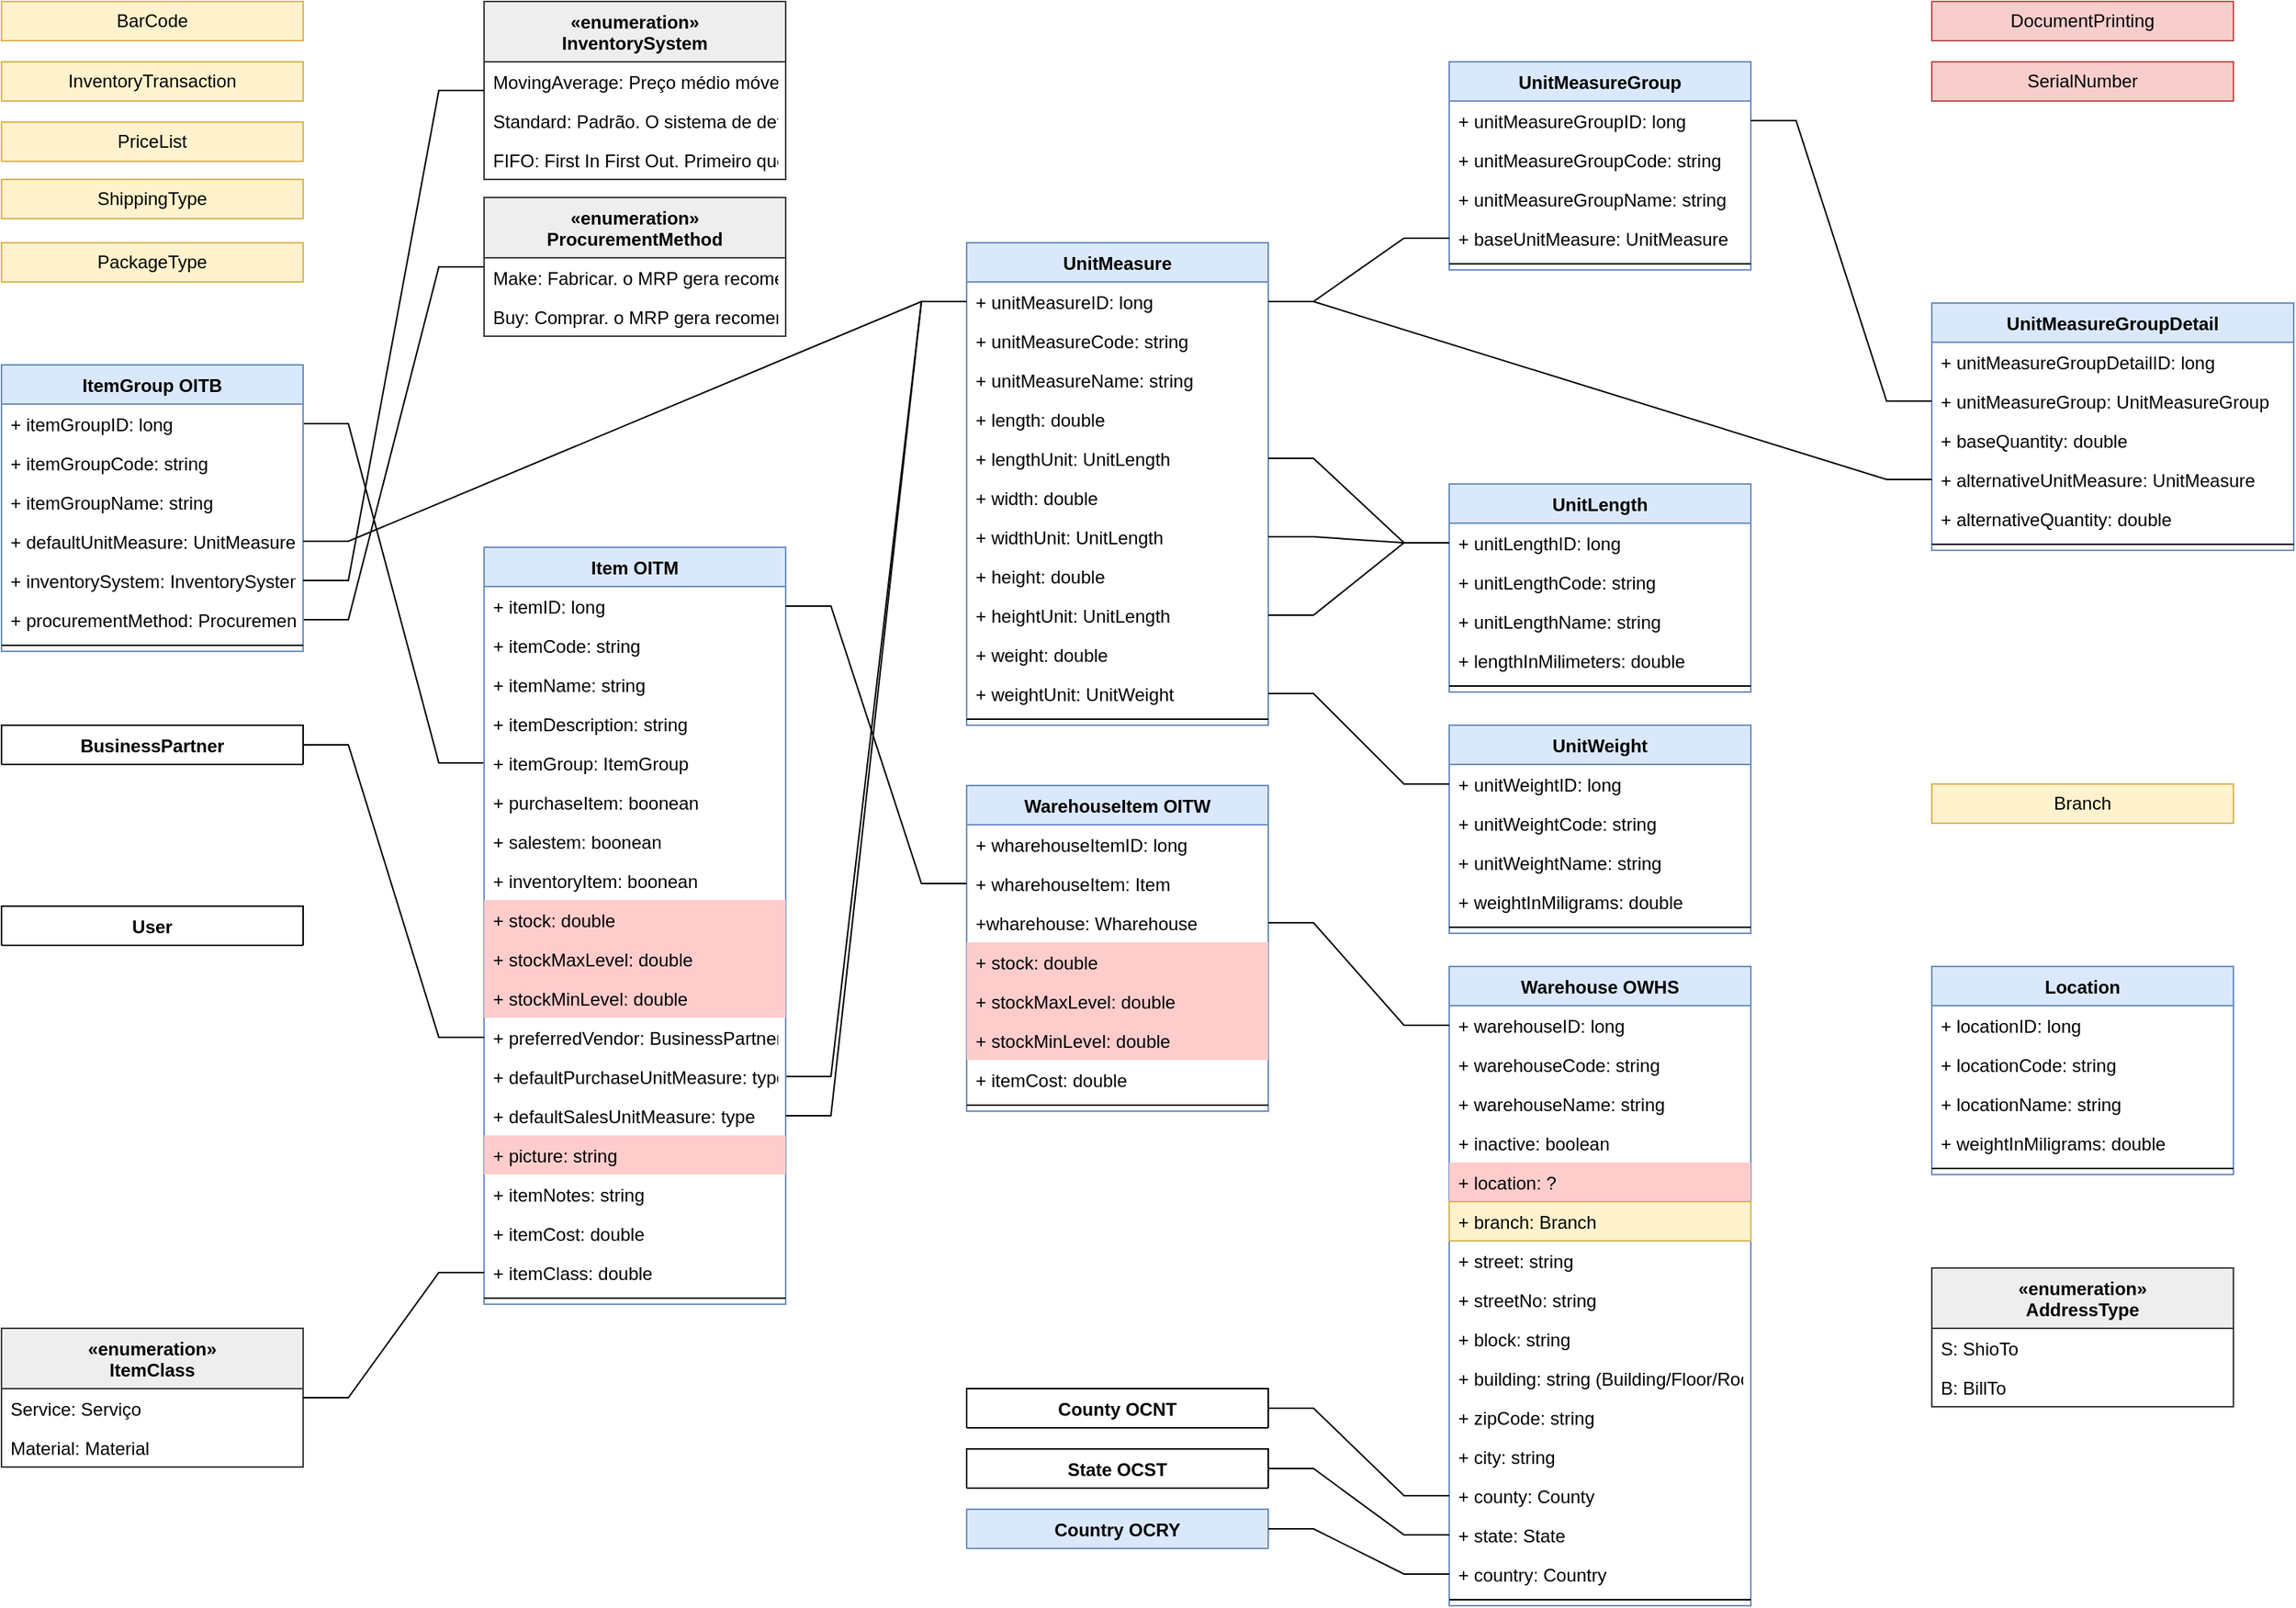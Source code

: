 <mxfile version="15.2.9" type="github" pages="2">
  <diagram id="U6vCikzFW0vZ8T6bcUkg" name="Page-1">
    <mxGraphModel dx="2031" dy="1089" grid="1" gridSize="10" guides="1" tooltips="1" connect="1" arrows="1" fold="1" page="1" pageScale="1" pageWidth="1654" pageHeight="1169" math="0" shadow="0">
      <root>
        <mxCell id="0" />
        <mxCell id="1" parent="0" />
        <mxCell id="2h7CbWkQewT88XwNGRV8-109" style="edgeStyle=entityRelationEdgeStyle;rounded=0;orthogonalLoop=1;jettySize=auto;html=1;fontSize=12;endArrow=none;endFill=0;" parent="1" source="2h7CbWkQewT88XwNGRV8-104" target="2h7CbWkQewT88XwNGRV8-105" edge="1">
          <mxGeometry relative="1" as="geometry" />
        </mxCell>
        <mxCell id="kpFDA7r_jM3g05SK5Hbd-9" value="" style="edgeStyle=entityRelationEdgeStyle;rounded=0;orthogonalLoop=1;jettySize=auto;html=1;endArrow=none;endFill=0;fontSize=12;" parent="1" source="kpFDA7r_jM3g05SK5Hbd-2" target="kpFDA7r_jM3g05SK5Hbd-6" edge="1">
          <mxGeometry relative="1" as="geometry" />
        </mxCell>
        <mxCell id="kpFDA7r_jM3g05SK5Hbd-23" style="edgeStyle=entityRelationEdgeStyle;rounded=0;orthogonalLoop=1;jettySize=auto;html=1;endArrow=none;endFill=0;fontSize=12;" parent="1" source="2h7CbWkQewT88XwNGRV8-1" target="kpFDA7r_jM3g05SK5Hbd-15" edge="1">
          <mxGeometry relative="1" as="geometry" />
        </mxCell>
        <mxCell id="kpFDA7r_jM3g05SK5Hbd-1" value="Item OITM" style="swimlane;fontStyle=1;align=center;verticalAlign=top;childLayout=stackLayout;horizontal=1;startSize=26;horizontalStack=0;resizeParent=1;resizeParentMax=0;resizeLast=0;collapsible=1;marginBottom=0;fontSize=12;fillColor=#dae8fc;strokeColor=#6c8ebf;" parent="1" vertex="1">
          <mxGeometry x="360" y="402" width="200" height="502" as="geometry">
            <mxRectangle x="400" y="280" width="120" height="26" as="alternateBounds" />
          </mxGeometry>
        </mxCell>
        <mxCell id="2h7CbWkQewT88XwNGRV8-5" value="+ itemID: long" style="text;strokeColor=none;fillColor=none;align=left;verticalAlign=top;spacingLeft=4;spacingRight=4;overflow=hidden;rotatable=0;points=[[0,0.5],[1,0.5]];portConstraint=eastwest;fontSize=12;" parent="kpFDA7r_jM3g05SK5Hbd-1" vertex="1">
          <mxGeometry y="26" width="200" height="26" as="geometry" />
        </mxCell>
        <mxCell id="2h7CbWkQewT88XwNGRV8-132" value="+ itemCode: string" style="text;strokeColor=none;fillColor=none;align=left;verticalAlign=top;spacingLeft=4;spacingRight=4;overflow=hidden;rotatable=0;points=[[0,0.5],[1,0.5]];portConstraint=eastwest;fontSize=12;" parent="kpFDA7r_jM3g05SK5Hbd-1" vertex="1">
          <mxGeometry y="52" width="200" height="26" as="geometry" />
        </mxCell>
        <mxCell id="2h7CbWkQewT88XwNGRV8-9" value="+ itemName: string" style="text;strokeColor=none;fillColor=none;align=left;verticalAlign=top;spacingLeft=4;spacingRight=4;overflow=hidden;rotatable=0;points=[[0,0.5],[1,0.5]];portConstraint=eastwest;fontSize=12;" parent="kpFDA7r_jM3g05SK5Hbd-1" vertex="1">
          <mxGeometry y="78" width="200" height="26" as="geometry" />
        </mxCell>
        <mxCell id="2h7CbWkQewT88XwNGRV8-75" value="+ itemDescription: string" style="text;strokeColor=none;fillColor=none;align=left;verticalAlign=top;spacingLeft=4;spacingRight=4;overflow=hidden;rotatable=0;points=[[0,0.5],[1,0.5]];portConstraint=eastwest;fontSize=12;" parent="kpFDA7r_jM3g05SK5Hbd-1" vertex="1">
          <mxGeometry y="104" width="200" height="26" as="geometry" />
        </mxCell>
        <mxCell id="kpFDA7r_jM3g05SK5Hbd-2" value="+ itemGroup: ItemGroup" style="text;strokeColor=none;fillColor=none;align=left;verticalAlign=top;spacingLeft=4;spacingRight=4;overflow=hidden;rotatable=0;points=[[0,0.5],[1,0.5]];portConstraint=eastwest;fontSize=12;" parent="kpFDA7r_jM3g05SK5Hbd-1" vertex="1">
          <mxGeometry y="130" width="200" height="26" as="geometry" />
        </mxCell>
        <mxCell id="2h7CbWkQewT88XwNGRV8-64" value="+ purchaseItem: boonean" style="text;strokeColor=none;fillColor=none;align=left;verticalAlign=top;spacingLeft=4;spacingRight=4;overflow=hidden;rotatable=0;points=[[0,0.5],[1,0.5]];portConstraint=eastwest;fontSize=12;" parent="kpFDA7r_jM3g05SK5Hbd-1" vertex="1">
          <mxGeometry y="156" width="200" height="26" as="geometry" />
        </mxCell>
        <mxCell id="2h7CbWkQewT88XwNGRV8-65" value="+ salestem: boonean" style="text;strokeColor=none;fillColor=none;align=left;verticalAlign=top;spacingLeft=4;spacingRight=4;overflow=hidden;rotatable=0;points=[[0,0.5],[1,0.5]];portConstraint=eastwest;fontSize=12;" parent="kpFDA7r_jM3g05SK5Hbd-1" vertex="1">
          <mxGeometry y="182" width="200" height="26" as="geometry" />
        </mxCell>
        <mxCell id="2h7CbWkQewT88XwNGRV8-66" value="+ inventoryItem: boonean" style="text;strokeColor=none;fillColor=none;align=left;verticalAlign=top;spacingLeft=4;spacingRight=4;overflow=hidden;rotatable=0;points=[[0,0.5],[1,0.5]];portConstraint=eastwest;fontSize=12;" parent="kpFDA7r_jM3g05SK5Hbd-1" vertex="1">
          <mxGeometry y="208" width="200" height="26" as="geometry" />
        </mxCell>
        <mxCell id="2h7CbWkQewT88XwNGRV8-67" value="+ stock: double" style="text;strokeColor=none;fillColor=#FFCCCC;align=left;verticalAlign=top;spacingLeft=4;spacingRight=4;overflow=hidden;rotatable=0;points=[[0,0.5],[1,0.5]];portConstraint=eastwest;fontSize=12;" parent="kpFDA7r_jM3g05SK5Hbd-1" vertex="1">
          <mxGeometry y="234" width="200" height="26" as="geometry" />
        </mxCell>
        <mxCell id="2h7CbWkQewT88XwNGRV8-68" value="+ stockMaxLevel: double" style="text;strokeColor=none;fillColor=#FFCCCC;align=left;verticalAlign=top;spacingLeft=4;spacingRight=4;overflow=hidden;rotatable=0;points=[[0,0.5],[1,0.5]];portConstraint=eastwest;fontSize=12;" parent="kpFDA7r_jM3g05SK5Hbd-1" vertex="1">
          <mxGeometry y="260" width="200" height="26" as="geometry" />
        </mxCell>
        <mxCell id="2h7CbWkQewT88XwNGRV8-69" value="+ stockMinLevel: double" style="text;strokeColor=none;fillColor=#FFCCCC;align=left;verticalAlign=top;spacingLeft=4;spacingRight=4;overflow=hidden;rotatable=0;points=[[0,0.5],[1,0.5]];portConstraint=eastwest;fontSize=12;" parent="kpFDA7r_jM3g05SK5Hbd-1" vertex="1">
          <mxGeometry y="286" width="200" height="26" as="geometry" />
        </mxCell>
        <mxCell id="kpFDA7r_jM3g05SK5Hbd-30" value="+ preferredVendor: BusinessPartner" style="text;strokeColor=none;fillColor=none;align=left;verticalAlign=top;spacingLeft=4;spacingRight=4;overflow=hidden;rotatable=0;points=[[0,0.5],[1,0.5]];portConstraint=eastwest;fontSize=12;" parent="kpFDA7r_jM3g05SK5Hbd-1" vertex="1">
          <mxGeometry y="312" width="200" height="26" as="geometry" />
        </mxCell>
        <mxCell id="2h7CbWkQewT88XwNGRV8-1" value="+ defaultPurchaseUnitMeasure: type" style="text;strokeColor=none;fillColor=none;align=left;verticalAlign=top;spacingLeft=4;spacingRight=4;overflow=hidden;rotatable=0;points=[[0,0.5],[1,0.5]];portConstraint=eastwest;fontSize=12;" parent="kpFDA7r_jM3g05SK5Hbd-1" vertex="1">
          <mxGeometry y="338" width="200" height="26" as="geometry" />
        </mxCell>
        <mxCell id="2h7CbWkQewT88XwNGRV8-3" value="+ defaultSalesUnitMeasure: type" style="text;strokeColor=none;fillColor=none;align=left;verticalAlign=top;spacingLeft=4;spacingRight=4;overflow=hidden;rotatable=0;points=[[0,0.5],[1,0.5]];portConstraint=eastwest;fontSize=12;" parent="kpFDA7r_jM3g05SK5Hbd-1" vertex="1">
          <mxGeometry y="364" width="200" height="26" as="geometry" />
        </mxCell>
        <mxCell id="2h7CbWkQewT88XwNGRV8-70" value="+ picture: string" style="text;strokeColor=none;fillColor=#FFCCCC;align=left;verticalAlign=top;spacingLeft=4;spacingRight=4;overflow=hidden;rotatable=0;points=[[0,0.5],[1,0.5]];portConstraint=eastwest;fontSize=12;" parent="kpFDA7r_jM3g05SK5Hbd-1" vertex="1">
          <mxGeometry y="390" width="200" height="26" as="geometry" />
        </mxCell>
        <mxCell id="2h7CbWkQewT88XwNGRV8-71" value="+ itemNotes: string" style="text;strokeColor=none;fillColor=none;align=left;verticalAlign=top;spacingLeft=4;spacingRight=4;overflow=hidden;rotatable=0;points=[[0,0.5],[1,0.5]];portConstraint=eastwest;fontSize=12;" parent="kpFDA7r_jM3g05SK5Hbd-1" vertex="1">
          <mxGeometry y="416" width="200" height="26" as="geometry" />
        </mxCell>
        <mxCell id="2h7CbWkQewT88XwNGRV8-118" value="+ itemCost: double" style="text;strokeColor=none;fillColor=none;align=left;verticalAlign=top;spacingLeft=4;spacingRight=4;overflow=hidden;rotatable=0;points=[[0,0.5],[1,0.5]];portConstraint=eastwest;fontSize=12;" parent="kpFDA7r_jM3g05SK5Hbd-1" vertex="1">
          <mxGeometry y="442" width="200" height="26" as="geometry" />
        </mxCell>
        <mxCell id="2h7CbWkQewT88XwNGRV8-72" value="+ itemClass: double" style="text;strokeColor=none;fillColor=none;align=left;verticalAlign=top;spacingLeft=4;spacingRight=4;overflow=hidden;rotatable=0;points=[[0,0.5],[1,0.5]];portConstraint=eastwest;fontSize=12;" parent="kpFDA7r_jM3g05SK5Hbd-1" vertex="1">
          <mxGeometry y="468" width="200" height="26" as="geometry" />
        </mxCell>
        <mxCell id="kpFDA7r_jM3g05SK5Hbd-3" value="" style="line;strokeWidth=1;fillColor=none;align=left;verticalAlign=middle;spacingTop=-1;spacingLeft=3;spacingRight=3;rotatable=0;labelPosition=right;points=[];portConstraint=eastwest;fontSize=12;" parent="kpFDA7r_jM3g05SK5Hbd-1" vertex="1">
          <mxGeometry y="494" width="200" height="8" as="geometry" />
        </mxCell>
        <object label="ItemGroup OITB" sap_doc_link="https://help.sap.com/viewer/68a2e87fb29941b5bf959a184d9c6727/9.3/pt-BR/45221d4373c80108e10000000a114a6b.html" id="kpFDA7r_jM3g05SK5Hbd-5">
          <mxCell style="swimlane;fontStyle=1;align=center;verticalAlign=top;childLayout=stackLayout;horizontal=1;startSize=26;horizontalStack=0;resizeParent=1;resizeParentMax=0;resizeLast=0;collapsible=1;marginBottom=0;fontSize=12;fillColor=#dae8fc;strokeColor=#6c8ebf;" parent="1" vertex="1">
            <mxGeometry x="40" y="281" width="200" height="190" as="geometry">
              <mxRectangle x="40" y="40" width="100" height="26" as="alternateBounds" />
            </mxGeometry>
          </mxCell>
        </object>
        <mxCell id="kpFDA7r_jM3g05SK5Hbd-6" value="+ itemGroupID: long" style="text;strokeColor=none;fillColor=none;align=left;verticalAlign=top;spacingLeft=4;spacingRight=4;overflow=hidden;rotatable=0;points=[[0,0.5],[1,0.5]];portConstraint=eastwest;fontSize=12;" parent="kpFDA7r_jM3g05SK5Hbd-5" vertex="1">
          <mxGeometry y="26" width="200" height="26" as="geometry" />
        </mxCell>
        <mxCell id="2h7CbWkQewT88XwNGRV8-133" value="+ itemGroupCode: string" style="text;strokeColor=none;fillColor=none;align=left;verticalAlign=top;spacingLeft=4;spacingRight=4;overflow=hidden;rotatable=0;points=[[0,0.5],[1,0.5]];portConstraint=eastwest;fontSize=12;" parent="kpFDA7r_jM3g05SK5Hbd-5" vertex="1">
          <mxGeometry y="52" width="200" height="26" as="geometry" />
        </mxCell>
        <mxCell id="2h7CbWkQewT88XwNGRV8-123" value="+ itemGroupName: string" style="text;strokeColor=none;fillColor=none;align=left;verticalAlign=top;spacingLeft=4;spacingRight=4;overflow=hidden;rotatable=0;points=[[0,0.5],[1,0.5]];portConstraint=eastwest;fontSize=12;" parent="kpFDA7r_jM3g05SK5Hbd-5" vertex="1">
          <mxGeometry y="78" width="200" height="26" as="geometry" />
        </mxCell>
        <mxCell id="2h7CbWkQewT88XwNGRV8-73" value="+ defaultUnitMeasure: UnitMeasure" style="text;strokeColor=none;fillColor=none;align=left;verticalAlign=top;spacingLeft=4;spacingRight=4;overflow=hidden;rotatable=0;points=[[0,0.5],[1,0.5]];portConstraint=eastwest;fontSize=12;" parent="kpFDA7r_jM3g05SK5Hbd-5" vertex="1">
          <mxGeometry y="104" width="200" height="26" as="geometry" />
        </mxCell>
        <mxCell id="2h7CbWkQewT88XwNGRV8-87" value="+ inventorySystem: InventorySystem" style="text;strokeColor=none;fillColor=none;align=left;verticalAlign=top;spacingLeft=4;spacingRight=4;overflow=hidden;rotatable=0;points=[[0,0.5],[1,0.5]];portConstraint=eastwest;fontSize=12;" parent="kpFDA7r_jM3g05SK5Hbd-5" vertex="1">
          <mxGeometry y="130" width="200" height="26" as="geometry" />
        </mxCell>
        <mxCell id="2h7CbWkQewT88XwNGRV8-104" value="+ procurementMethod: ProcurementMethod" style="text;strokeColor=none;fillColor=none;align=left;verticalAlign=top;spacingLeft=4;spacingRight=4;overflow=hidden;rotatable=0;points=[[0,0.5],[1,0.5]];portConstraint=eastwest;fontSize=12;" parent="kpFDA7r_jM3g05SK5Hbd-5" vertex="1">
          <mxGeometry y="156" width="200" height="26" as="geometry" />
        </mxCell>
        <mxCell id="kpFDA7r_jM3g05SK5Hbd-7" value="" style="line;strokeWidth=1;fillColor=none;align=left;verticalAlign=middle;spacingTop=-1;spacingLeft=3;spacingRight=3;rotatable=0;labelPosition=right;points=[];portConstraint=eastwest;fontSize=12;" parent="kpFDA7r_jM3g05SK5Hbd-5" vertex="1">
          <mxGeometry y="182" width="200" height="8" as="geometry" />
        </mxCell>
        <mxCell id="kpFDA7r_jM3g05SK5Hbd-14" value="UnitMeasure" style="swimlane;fontStyle=1;align=center;verticalAlign=top;childLayout=stackLayout;horizontal=1;startSize=26;horizontalStack=0;resizeParent=1;resizeParentMax=0;resizeLast=0;collapsible=1;marginBottom=0;fontSize=12;fillColor=#dae8fc;strokeColor=#6c8ebf;" parent="1" vertex="1">
          <mxGeometry x="680" y="200" width="200" height="320" as="geometry">
            <mxRectangle x="840" y="200" width="200" height="26" as="alternateBounds" />
          </mxGeometry>
        </mxCell>
        <mxCell id="kpFDA7r_jM3g05SK5Hbd-15" value="+ unitMeasureID: long" style="text;strokeColor=none;fillColor=none;align=left;verticalAlign=top;spacingLeft=4;spacingRight=4;overflow=hidden;rotatable=0;points=[[0,0.5],[1,0.5]];portConstraint=eastwest;fontSize=12;" parent="kpFDA7r_jM3g05SK5Hbd-14" vertex="1">
          <mxGeometry y="26" width="200" height="26" as="geometry" />
        </mxCell>
        <mxCell id="2h7CbWkQewT88XwNGRV8-131" value="+ unitMeasureCode: string" style="text;strokeColor=none;fillColor=none;align=left;verticalAlign=top;spacingLeft=4;spacingRight=4;overflow=hidden;rotatable=0;points=[[0,0.5],[1,0.5]];portConstraint=eastwest;fontSize=12;" parent="kpFDA7r_jM3g05SK5Hbd-14" vertex="1">
          <mxGeometry y="52" width="200" height="26" as="geometry" />
        </mxCell>
        <mxCell id="2h7CbWkQewT88XwNGRV8-14" value="+ unitMeasureName: string" style="text;strokeColor=none;fillColor=none;align=left;verticalAlign=top;spacingLeft=4;spacingRight=4;overflow=hidden;rotatable=0;points=[[0,0.5],[1,0.5]];portConstraint=eastwest;fontSize=12;" parent="kpFDA7r_jM3g05SK5Hbd-14" vertex="1">
          <mxGeometry y="78" width="200" height="26" as="geometry" />
        </mxCell>
        <mxCell id="2h7CbWkQewT88XwNGRV8-15" value="+ length: double" style="text;strokeColor=none;fillColor=none;align=left;verticalAlign=top;spacingLeft=4;spacingRight=4;overflow=hidden;rotatable=0;points=[[0,0.5],[1,0.5]];portConstraint=eastwest;fontSize=12;" parent="kpFDA7r_jM3g05SK5Hbd-14" vertex="1">
          <mxGeometry y="104" width="200" height="26" as="geometry" />
        </mxCell>
        <mxCell id="2h7CbWkQewT88XwNGRV8-18" value="+ lengthUnit: UnitLength" style="text;strokeColor=none;fillColor=none;align=left;verticalAlign=top;spacingLeft=4;spacingRight=4;overflow=hidden;rotatable=0;points=[[0,0.5],[1,0.5]];portConstraint=eastwest;fontSize=12;" parent="kpFDA7r_jM3g05SK5Hbd-14" vertex="1">
          <mxGeometry y="130" width="200" height="26" as="geometry" />
        </mxCell>
        <mxCell id="2h7CbWkQewT88XwNGRV8-16" value="+ width: double" style="text;strokeColor=none;fillColor=none;align=left;verticalAlign=top;spacingLeft=4;spacingRight=4;overflow=hidden;rotatable=0;points=[[0,0.5],[1,0.5]];portConstraint=eastwest;fontSize=12;" parent="kpFDA7r_jM3g05SK5Hbd-14" vertex="1">
          <mxGeometry y="156" width="200" height="26" as="geometry" />
        </mxCell>
        <mxCell id="2h7CbWkQewT88XwNGRV8-19" value="+ widthUnit: UnitLength" style="text;strokeColor=none;fillColor=none;align=left;verticalAlign=top;spacingLeft=4;spacingRight=4;overflow=hidden;rotatable=0;points=[[0,0.5],[1,0.5]];portConstraint=eastwest;fontSize=12;" parent="kpFDA7r_jM3g05SK5Hbd-14" vertex="1">
          <mxGeometry y="182" width="200" height="26" as="geometry" />
        </mxCell>
        <mxCell id="2h7CbWkQewT88XwNGRV8-17" value="+ height: double" style="text;strokeColor=none;fillColor=none;align=left;verticalAlign=top;spacingLeft=4;spacingRight=4;overflow=hidden;rotatable=0;points=[[0,0.5],[1,0.5]];portConstraint=eastwest;fontSize=12;" parent="kpFDA7r_jM3g05SK5Hbd-14" vertex="1">
          <mxGeometry y="208" width="200" height="26" as="geometry" />
        </mxCell>
        <mxCell id="2h7CbWkQewT88XwNGRV8-20" value="+ heightUnit: UnitLength" style="text;strokeColor=none;fillColor=none;align=left;verticalAlign=top;spacingLeft=4;spacingRight=4;overflow=hidden;rotatable=0;points=[[0,0.5],[1,0.5]];portConstraint=eastwest;fontSize=12;" parent="kpFDA7r_jM3g05SK5Hbd-14" vertex="1">
          <mxGeometry y="234" width="200" height="26" as="geometry" />
        </mxCell>
        <mxCell id="2h7CbWkQewT88XwNGRV8-60" value="+ weight: double" style="text;strokeColor=none;fillColor=none;align=left;verticalAlign=top;spacingLeft=4;spacingRight=4;overflow=hidden;rotatable=0;points=[[0,0.5],[1,0.5]];portConstraint=eastwest;fontSize=12;" parent="kpFDA7r_jM3g05SK5Hbd-14" vertex="1">
          <mxGeometry y="260" width="200" height="26" as="geometry" />
        </mxCell>
        <mxCell id="2h7CbWkQewT88XwNGRV8-61" value="+ weightUnit: UnitWeight" style="text;strokeColor=none;fillColor=none;align=left;verticalAlign=top;spacingLeft=4;spacingRight=4;overflow=hidden;rotatable=0;points=[[0,0.5],[1,0.5]];portConstraint=eastwest;fontSize=12;" parent="kpFDA7r_jM3g05SK5Hbd-14" vertex="1">
          <mxGeometry y="286" width="200" height="26" as="geometry" />
        </mxCell>
        <mxCell id="kpFDA7r_jM3g05SK5Hbd-16" value="" style="line;strokeWidth=1;fillColor=none;align=left;verticalAlign=middle;spacingTop=-1;spacingLeft=3;spacingRight=3;rotatable=0;labelPosition=right;points=[];portConstraint=eastwest;fontSize=12;" parent="kpFDA7r_jM3g05SK5Hbd-14" vertex="1">
          <mxGeometry y="312" width="200" height="8" as="geometry" />
        </mxCell>
        <mxCell id="kpFDA7r_jM3g05SK5Hbd-18" value="UnitMeasureGroup" style="swimlane;fontStyle=1;align=center;verticalAlign=top;childLayout=stackLayout;horizontal=1;startSize=26;horizontalStack=0;resizeParent=1;resizeParentMax=0;resizeLast=0;collapsible=1;marginBottom=0;fontSize=12;fillColor=#dae8fc;strokeColor=#6c8ebf;" parent="1" vertex="1">
          <mxGeometry x="1000" y="80" width="200" height="138" as="geometry">
            <mxRectangle x="840" y="40" width="200" height="26" as="alternateBounds" />
          </mxGeometry>
        </mxCell>
        <mxCell id="kpFDA7r_jM3g05SK5Hbd-19" value="+ unitMeasureGroupID: long" style="text;strokeColor=none;fillColor=none;align=left;verticalAlign=top;spacingLeft=4;spacingRight=4;overflow=hidden;rotatable=0;points=[[0,0.5],[1,0.5]];portConstraint=eastwest;fontSize=12;" parent="kpFDA7r_jM3g05SK5Hbd-18" vertex="1">
          <mxGeometry y="26" width="200" height="26" as="geometry" />
        </mxCell>
        <mxCell id="2h7CbWkQewT88XwNGRV8-31" value="+ unitMeasureGroupCode: string" style="text;strokeColor=none;fillColor=none;align=left;verticalAlign=top;spacingLeft=4;spacingRight=4;overflow=hidden;rotatable=0;points=[[0,0.5],[1,0.5]];portConstraint=eastwest;fontSize=12;" parent="kpFDA7r_jM3g05SK5Hbd-18" vertex="1">
          <mxGeometry y="52" width="200" height="26" as="geometry" />
        </mxCell>
        <mxCell id="2h7CbWkQewT88XwNGRV8-30" value="+ unitMeasureGroupName: string" style="text;strokeColor=none;fillColor=none;align=left;verticalAlign=top;spacingLeft=4;spacingRight=4;overflow=hidden;rotatable=0;points=[[0,0.5],[1,0.5]];portConstraint=eastwest;fontSize=12;" parent="kpFDA7r_jM3g05SK5Hbd-18" vertex="1">
          <mxGeometry y="78" width="200" height="26" as="geometry" />
        </mxCell>
        <mxCell id="2h7CbWkQewT88XwNGRV8-32" value="+ baseUnitMeasure: UnitMeasure" style="text;strokeColor=none;fillColor=none;align=left;verticalAlign=top;spacingLeft=4;spacingRight=4;overflow=hidden;rotatable=0;points=[[0,0.5],[1,0.5]];portConstraint=eastwest;fontSize=12;" parent="kpFDA7r_jM3g05SK5Hbd-18" vertex="1">
          <mxGeometry y="104" width="200" height="26" as="geometry" />
        </mxCell>
        <mxCell id="kpFDA7r_jM3g05SK5Hbd-20" value="" style="line;strokeWidth=1;fillColor=none;align=left;verticalAlign=middle;spacingTop=-1;spacingLeft=3;spacingRight=3;rotatable=0;labelPosition=right;points=[];portConstraint=eastwest;fontSize=12;" parent="kpFDA7r_jM3g05SK5Hbd-18" vertex="1">
          <mxGeometry y="130" width="200" height="8" as="geometry" />
        </mxCell>
        <mxCell id="kpFDA7r_jM3g05SK5Hbd-26" value="BusinessPartner" style="swimlane;fontStyle=1;align=center;verticalAlign=top;childLayout=stackLayout;horizontal=1;startSize=26;horizontalStack=0;resizeParent=1;resizeParentMax=0;resizeLast=0;collapsible=1;marginBottom=0;fontSize=12;" parent="1" vertex="1" collapsed="1">
          <mxGeometry x="40" y="520" width="200" height="26" as="geometry">
            <mxRectangle x="40" y="520" width="200" height="60" as="alternateBounds" />
          </mxGeometry>
        </mxCell>
        <mxCell id="kpFDA7r_jM3g05SK5Hbd-27" value="+ businessPartnerID: long" style="text;strokeColor=none;fillColor=none;align=left;verticalAlign=top;spacingLeft=4;spacingRight=4;overflow=hidden;rotatable=0;points=[[0,0.5],[1,0.5]];portConstraint=eastwest;fontSize=10;" parent="kpFDA7r_jM3g05SK5Hbd-26" vertex="1">
          <mxGeometry y="26" width="200" height="26" as="geometry" />
        </mxCell>
        <mxCell id="kpFDA7r_jM3g05SK5Hbd-28" value="" style="line;strokeWidth=1;fillColor=none;align=left;verticalAlign=middle;spacingTop=-1;spacingLeft=3;spacingRight=3;rotatable=0;labelPosition=right;points=[];portConstraint=eastwest;fontSize=10;" parent="kpFDA7r_jM3g05SK5Hbd-26" vertex="1">
          <mxGeometry y="52" width="200" height="8" as="geometry" />
        </mxCell>
        <mxCell id="kpFDA7r_jM3g05SK5Hbd-31" style="edgeStyle=entityRelationEdgeStyle;rounded=0;orthogonalLoop=1;jettySize=auto;html=1;endArrow=none;endFill=0;fontSize=12;" parent="1" source="kpFDA7r_jM3g05SK5Hbd-30" target="kpFDA7r_jM3g05SK5Hbd-27" edge="1">
          <mxGeometry relative="1" as="geometry" />
        </mxCell>
        <mxCell id="2h7CbWkQewT88XwNGRV8-4" style="edgeStyle=entityRelationEdgeStyle;rounded=0;orthogonalLoop=1;jettySize=auto;html=1;endArrow=none;endFill=0;fontSize=12;" parent="1" source="2h7CbWkQewT88XwNGRV8-3" target="kpFDA7r_jM3g05SK5Hbd-15" edge="1">
          <mxGeometry relative="1" as="geometry" />
        </mxCell>
        <mxCell id="2h7CbWkQewT88XwNGRV8-35" style="edgeStyle=entityRelationEdgeStyle;rounded=0;orthogonalLoop=1;jettySize=auto;html=1;endArrow=none;endFill=0;fontSize=12;" parent="1" source="2h7CbWkQewT88XwNGRV8-32" target="kpFDA7r_jM3g05SK5Hbd-15" edge="1">
          <mxGeometry relative="1" as="geometry" />
        </mxCell>
        <mxCell id="2h7CbWkQewT88XwNGRV8-36" value="UnitMeasureGroupDetail" style="swimlane;fontStyle=1;align=center;verticalAlign=top;childLayout=stackLayout;horizontal=1;startSize=26;horizontalStack=0;resizeParent=1;resizeParentMax=0;resizeLast=0;collapsible=1;marginBottom=0;fontSize=12;fillColor=#dae8fc;strokeColor=#6c8ebf;" parent="1" vertex="1">
          <mxGeometry x="1320" y="240" width="240" height="164" as="geometry">
            <mxRectangle x="840" y="40" width="200" height="26" as="alternateBounds" />
          </mxGeometry>
        </mxCell>
        <mxCell id="2h7CbWkQewT88XwNGRV8-37" value="+ unitMeasureGroupDetailID: long" style="text;strokeColor=none;fillColor=none;align=left;verticalAlign=top;spacingLeft=4;spacingRight=4;overflow=hidden;rotatable=0;points=[[0,0.5],[1,0.5]];portConstraint=eastwest;fontSize=12;" parent="2h7CbWkQewT88XwNGRV8-36" vertex="1">
          <mxGeometry y="26" width="240" height="26" as="geometry" />
        </mxCell>
        <mxCell id="2h7CbWkQewT88XwNGRV8-38" value="+ unitMeasureGroup: UnitMeasureGroup" style="text;strokeColor=none;fillColor=none;align=left;verticalAlign=top;spacingLeft=4;spacingRight=4;overflow=hidden;rotatable=0;points=[[0,0.5],[1,0.5]];portConstraint=eastwest;fontSize=12;" parent="2h7CbWkQewT88XwNGRV8-36" vertex="1">
          <mxGeometry y="52" width="240" height="26" as="geometry" />
        </mxCell>
        <mxCell id="2h7CbWkQewT88XwNGRV8-39" value="+ baseQuantity: double" style="text;strokeColor=none;fillColor=none;align=left;verticalAlign=top;spacingLeft=4;spacingRight=4;overflow=hidden;rotatable=0;points=[[0,0.5],[1,0.5]];portConstraint=eastwest;fontSize=12;" parent="2h7CbWkQewT88XwNGRV8-36" vertex="1">
          <mxGeometry y="78" width="240" height="26" as="geometry" />
        </mxCell>
        <mxCell id="2h7CbWkQewT88XwNGRV8-40" value="+ alternativeUnitMeasure: UnitMeasure" style="text;strokeColor=none;fillColor=none;align=left;verticalAlign=top;spacingLeft=4;spacingRight=4;overflow=hidden;rotatable=0;points=[[0,0.5],[1,0.5]];portConstraint=eastwest;fontSize=12;" parent="2h7CbWkQewT88XwNGRV8-36" vertex="1">
          <mxGeometry y="104" width="240" height="26" as="geometry" />
        </mxCell>
        <mxCell id="2h7CbWkQewT88XwNGRV8-43" value="+ alternativeQuantity: double" style="text;strokeColor=none;fillColor=none;align=left;verticalAlign=top;spacingLeft=4;spacingRight=4;overflow=hidden;rotatable=0;points=[[0,0.5],[1,0.5]];portConstraint=eastwest;fontSize=12;" parent="2h7CbWkQewT88XwNGRV8-36" vertex="1">
          <mxGeometry y="130" width="240" height="26" as="geometry" />
        </mxCell>
        <mxCell id="2h7CbWkQewT88XwNGRV8-41" value="" style="line;strokeWidth=1;fillColor=none;align=left;verticalAlign=middle;spacingTop=-1;spacingLeft=3;spacingRight=3;rotatable=0;labelPosition=right;points=[];portConstraint=eastwest;fontSize=12;" parent="2h7CbWkQewT88XwNGRV8-36" vertex="1">
          <mxGeometry y="156" width="240" height="8" as="geometry" />
        </mxCell>
        <mxCell id="2h7CbWkQewT88XwNGRV8-42" style="edgeStyle=entityRelationEdgeStyle;rounded=0;orthogonalLoop=1;jettySize=auto;html=1;endArrow=none;endFill=0;fontSize=12;" parent="1" source="2h7CbWkQewT88XwNGRV8-38" target="kpFDA7r_jM3g05SK5Hbd-19" edge="1">
          <mxGeometry relative="1" as="geometry" />
        </mxCell>
        <mxCell id="2h7CbWkQewT88XwNGRV8-44" style="edgeStyle=entityRelationEdgeStyle;rounded=0;orthogonalLoop=1;jettySize=auto;html=1;endArrow=none;endFill=0;fontSize=12;" parent="1" source="2h7CbWkQewT88XwNGRV8-40" target="kpFDA7r_jM3g05SK5Hbd-15" edge="1">
          <mxGeometry relative="1" as="geometry" />
        </mxCell>
        <mxCell id="2h7CbWkQewT88XwNGRV8-45" value="UnitLength" style="swimlane;fontStyle=1;align=center;verticalAlign=top;childLayout=stackLayout;horizontal=1;startSize=26;horizontalStack=0;resizeParent=1;resizeParentMax=0;resizeLast=0;collapsible=1;marginBottom=0;fontSize=12;fillColor=#dae8fc;strokeColor=#6c8ebf;" parent="1" vertex="1">
          <mxGeometry x="1000" y="360" width="200" height="138" as="geometry">
            <mxRectangle x="840" y="40" width="200" height="26" as="alternateBounds" />
          </mxGeometry>
        </mxCell>
        <mxCell id="2h7CbWkQewT88XwNGRV8-46" value="+ unitLengthID: long" style="text;strokeColor=none;fillColor=none;align=left;verticalAlign=top;spacingLeft=4;spacingRight=4;overflow=hidden;rotatable=0;points=[[0,0.5],[1,0.5]];portConstraint=eastwest;fontSize=12;" parent="2h7CbWkQewT88XwNGRV8-45" vertex="1">
          <mxGeometry y="26" width="200" height="26" as="geometry" />
        </mxCell>
        <mxCell id="2h7CbWkQewT88XwNGRV8-47" value="+ unitLengthCode: string" style="text;strokeColor=none;fillColor=none;align=left;verticalAlign=top;spacingLeft=4;spacingRight=4;overflow=hidden;rotatable=0;points=[[0,0.5],[1,0.5]];portConstraint=eastwest;fontSize=12;" parent="2h7CbWkQewT88XwNGRV8-45" vertex="1">
          <mxGeometry y="52" width="200" height="26" as="geometry" />
        </mxCell>
        <mxCell id="2h7CbWkQewT88XwNGRV8-48" value="+ unitLengthName: string" style="text;strokeColor=none;fillColor=none;align=left;verticalAlign=top;spacingLeft=4;spacingRight=4;overflow=hidden;rotatable=0;points=[[0,0.5],[1,0.5]];portConstraint=eastwest;fontSize=12;" parent="2h7CbWkQewT88XwNGRV8-45" vertex="1">
          <mxGeometry y="78" width="200" height="26" as="geometry" />
        </mxCell>
        <mxCell id="2h7CbWkQewT88XwNGRV8-49" value="+ lengthInMilimeters: double" style="text;strokeColor=none;fillColor=none;align=left;verticalAlign=top;spacingLeft=4;spacingRight=4;overflow=hidden;rotatable=0;points=[[0,0.5],[1,0.5]];portConstraint=eastwest;fontSize=12;" parent="2h7CbWkQewT88XwNGRV8-45" vertex="1">
          <mxGeometry y="104" width="200" height="26" as="geometry" />
        </mxCell>
        <mxCell id="2h7CbWkQewT88XwNGRV8-50" value="" style="line;strokeWidth=1;fillColor=none;align=left;verticalAlign=middle;spacingTop=-1;spacingLeft=3;spacingRight=3;rotatable=0;labelPosition=right;points=[];portConstraint=eastwest;fontSize=12;" parent="2h7CbWkQewT88XwNGRV8-45" vertex="1">
          <mxGeometry y="130" width="200" height="8" as="geometry" />
        </mxCell>
        <mxCell id="2h7CbWkQewT88XwNGRV8-51" style="edgeStyle=entityRelationEdgeStyle;rounded=0;orthogonalLoop=1;jettySize=auto;html=1;endArrow=none;endFill=0;fontSize=12;" parent="1" source="2h7CbWkQewT88XwNGRV8-18" target="2h7CbWkQewT88XwNGRV8-46" edge="1">
          <mxGeometry relative="1" as="geometry" />
        </mxCell>
        <mxCell id="2h7CbWkQewT88XwNGRV8-52" style="edgeStyle=entityRelationEdgeStyle;rounded=0;orthogonalLoop=1;jettySize=auto;html=1;endArrow=none;endFill=0;fontSize=12;" parent="1" source="2h7CbWkQewT88XwNGRV8-19" target="2h7CbWkQewT88XwNGRV8-46" edge="1">
          <mxGeometry relative="1" as="geometry" />
        </mxCell>
        <mxCell id="2h7CbWkQewT88XwNGRV8-53" value="UnitWeight" style="swimlane;fontStyle=1;align=center;verticalAlign=top;childLayout=stackLayout;horizontal=1;startSize=26;horizontalStack=0;resizeParent=1;resizeParentMax=0;resizeLast=0;collapsible=1;marginBottom=0;fontSize=12;fillColor=#dae8fc;strokeColor=#6c8ebf;" parent="1" vertex="1">
          <mxGeometry x="1000" y="520" width="200" height="138" as="geometry">
            <mxRectangle x="840" y="40" width="200" height="26" as="alternateBounds" />
          </mxGeometry>
        </mxCell>
        <mxCell id="2h7CbWkQewT88XwNGRV8-54" value="+ unitWeightID: long" style="text;strokeColor=none;fillColor=none;align=left;verticalAlign=top;spacingLeft=4;spacingRight=4;overflow=hidden;rotatable=0;points=[[0,0.5],[1,0.5]];portConstraint=eastwest;fontSize=12;" parent="2h7CbWkQewT88XwNGRV8-53" vertex="1">
          <mxGeometry y="26" width="200" height="26" as="geometry" />
        </mxCell>
        <mxCell id="2h7CbWkQewT88XwNGRV8-55" value="+ unitWeightCode: string" style="text;strokeColor=none;fillColor=none;align=left;verticalAlign=top;spacingLeft=4;spacingRight=4;overflow=hidden;rotatable=0;points=[[0,0.5],[1,0.5]];portConstraint=eastwest;fontSize=12;" parent="2h7CbWkQewT88XwNGRV8-53" vertex="1">
          <mxGeometry y="52" width="200" height="26" as="geometry" />
        </mxCell>
        <mxCell id="2h7CbWkQewT88XwNGRV8-56" value="+ unitWeightName: string" style="text;strokeColor=none;fillColor=none;align=left;verticalAlign=top;spacingLeft=4;spacingRight=4;overflow=hidden;rotatable=0;points=[[0,0.5],[1,0.5]];portConstraint=eastwest;fontSize=12;" parent="2h7CbWkQewT88XwNGRV8-53" vertex="1">
          <mxGeometry y="78" width="200" height="26" as="geometry" />
        </mxCell>
        <mxCell id="2h7CbWkQewT88XwNGRV8-57" value="+ weightInMiligrams: double" style="text;strokeColor=none;fillColor=none;align=left;verticalAlign=top;spacingLeft=4;spacingRight=4;overflow=hidden;rotatable=0;points=[[0,0.5],[1,0.5]];portConstraint=eastwest;fontSize=12;" parent="2h7CbWkQewT88XwNGRV8-53" vertex="1">
          <mxGeometry y="104" width="200" height="26" as="geometry" />
        </mxCell>
        <mxCell id="2h7CbWkQewT88XwNGRV8-58" value="" style="line;strokeWidth=1;fillColor=none;align=left;verticalAlign=middle;spacingTop=-1;spacingLeft=3;spacingRight=3;rotatable=0;labelPosition=right;points=[];portConstraint=eastwest;fontSize=12;" parent="2h7CbWkQewT88XwNGRV8-53" vertex="1">
          <mxGeometry y="130" width="200" height="8" as="geometry" />
        </mxCell>
        <mxCell id="2h7CbWkQewT88XwNGRV8-59" style="edgeStyle=entityRelationEdgeStyle;rounded=0;orthogonalLoop=1;jettySize=auto;html=1;endArrow=none;endFill=0;fontSize=12;" parent="1" source="2h7CbWkQewT88XwNGRV8-20" target="2h7CbWkQewT88XwNGRV8-46" edge="1">
          <mxGeometry relative="1" as="geometry" />
        </mxCell>
        <mxCell id="2h7CbWkQewT88XwNGRV8-62" style="edgeStyle=entityRelationEdgeStyle;rounded=0;orthogonalLoop=1;jettySize=auto;html=1;endArrow=none;endFill=0;fontSize=12;" parent="1" source="2h7CbWkQewT88XwNGRV8-61" target="2h7CbWkQewT88XwNGRV8-54" edge="1">
          <mxGeometry relative="1" as="geometry" />
        </mxCell>
        <mxCell id="2h7CbWkQewT88XwNGRV8-74" style="edgeStyle=entityRelationEdgeStyle;rounded=0;orthogonalLoop=1;jettySize=auto;html=1;fontSize=12;endArrow=none;endFill=0;" parent="1" source="2h7CbWkQewT88XwNGRV8-73" target="kpFDA7r_jM3g05SK5Hbd-15" edge="1">
          <mxGeometry relative="1" as="geometry" />
        </mxCell>
        <mxCell id="2h7CbWkQewT88XwNGRV8-76" value="User" style="swimlane;fontStyle=1;align=center;verticalAlign=top;childLayout=stackLayout;horizontal=1;startSize=26;horizontalStack=0;resizeParent=1;resizeParentMax=0;resizeLast=0;collapsible=1;marginBottom=0;fontSize=12;" parent="1" vertex="1" collapsed="1">
          <mxGeometry x="40" y="640" width="200" height="26" as="geometry">
            <mxRectangle x="40" y="640" width="200" height="268" as="alternateBounds" />
          </mxGeometry>
        </mxCell>
        <mxCell id="2h7CbWkQewT88XwNGRV8-77" value="+ userID: long" style="text;strokeColor=none;fillColor=none;align=left;verticalAlign=top;spacingLeft=4;spacingRight=4;overflow=hidden;rotatable=0;points=[[0,0.5],[1,0.5]];portConstraint=eastwest;fontSize=10;" parent="2h7CbWkQewT88XwNGRV8-76" vertex="1">
          <mxGeometry y="26" width="200" height="26" as="geometry" />
        </mxCell>
        <mxCell id="2h7CbWkQewT88XwNGRV8-81" value="+ userLocked: boolean" style="text;strokeColor=none;fillColor=none;align=left;verticalAlign=top;spacingLeft=4;spacingRight=4;overflow=hidden;rotatable=0;points=[[0,0.5],[1,0.5]];portConstraint=eastwest;fontSize=10;" parent="2h7CbWkQewT88XwNGRV8-76" vertex="1">
          <mxGeometry y="52" width="200" height="26" as="geometry" />
        </mxCell>
        <mxCell id="2h7CbWkQewT88XwNGRV8-79" value="+ userCode: string" style="text;strokeColor=none;fillColor=none;align=left;verticalAlign=top;spacingLeft=4;spacingRight=4;overflow=hidden;rotatable=0;points=[[0,0.5],[1,0.5]];portConstraint=eastwest;fontSize=10;" parent="2h7CbWkQewT88XwNGRV8-76" vertex="1">
          <mxGeometry y="78" width="200" height="26" as="geometry" />
        </mxCell>
        <mxCell id="2h7CbWkQewT88XwNGRV8-82" value="+ userName: string" style="text;strokeColor=none;fillColor=none;align=left;verticalAlign=top;spacingLeft=4;spacingRight=4;overflow=hidden;rotatable=0;points=[[0,0.5],[1,0.5]];portConstraint=eastwest;fontSize=10;" parent="2h7CbWkQewT88XwNGRV8-76" vertex="1">
          <mxGeometry y="104" width="200" height="26" as="geometry" />
        </mxCell>
        <mxCell id="2h7CbWkQewT88XwNGRV8-86" value="+ superuser: boolean" style="text;strokeColor=none;fillColor=none;align=left;verticalAlign=top;spacingLeft=4;spacingRight=4;overflow=hidden;rotatable=0;points=[[0,0.5],[1,0.5]];portConstraint=eastwest;fontSize=10;" parent="2h7CbWkQewT88XwNGRV8-76" vertex="1">
          <mxGeometry y="130" width="200" height="26" as="geometry" />
        </mxCell>
        <mxCell id="2h7CbWkQewT88XwNGRV8-80" value="+ password: string" style="text;strokeColor=none;fillColor=none;align=left;verticalAlign=top;spacingLeft=4;spacingRight=4;overflow=hidden;rotatable=0;points=[[0,0.5],[1,0.5]];portConstraint=eastwest;fontSize=10;" parent="2h7CbWkQewT88XwNGRV8-76" vertex="1">
          <mxGeometry y="156" width="200" height="26" as="geometry" />
        </mxCell>
        <mxCell id="2h7CbWkQewT88XwNGRV8-83" value="+ email: string" style="text;strokeColor=none;fillColor=none;align=left;verticalAlign=top;spacingLeft=4;spacingRight=4;overflow=hidden;rotatable=0;points=[[0,0.5],[1,0.5]];portConstraint=eastwest;fontSize=10;" parent="2h7CbWkQewT88XwNGRV8-76" vertex="1">
          <mxGeometry y="182" width="200" height="26" as="geometry" />
        </mxCell>
        <mxCell id="2h7CbWkQewT88XwNGRV8-84" value="+ department: Department" style="text;strokeColor=#d6b656;fillColor=#fff2cc;align=left;verticalAlign=top;spacingLeft=4;spacingRight=4;overflow=hidden;rotatable=0;points=[[0,0.5],[1,0.5]];portConstraint=eastwest;fontSize=10;" parent="2h7CbWkQewT88XwNGRV8-76" vertex="1">
          <mxGeometry y="208" width="200" height="26" as="geometry" />
        </mxCell>
        <mxCell id="2h7CbWkQewT88XwNGRV8-85" value="+ branch: Branch" style="text;strokeColor=#d6b656;fillColor=#fff2cc;align=left;verticalAlign=top;spacingLeft=4;spacingRight=4;overflow=hidden;rotatable=0;points=[[0,0.5],[1,0.5]];portConstraint=eastwest;fontSize=10;" parent="2h7CbWkQewT88XwNGRV8-76" vertex="1">
          <mxGeometry y="234" width="200" height="26" as="geometry" />
        </mxCell>
        <mxCell id="2h7CbWkQewT88XwNGRV8-78" value="" style="line;strokeWidth=1;fillColor=none;align=left;verticalAlign=middle;spacingTop=-1;spacingLeft=3;spacingRight=3;rotatable=0;labelPosition=right;points=[];portConstraint=eastwest;fontSize=10;" parent="2h7CbWkQewT88XwNGRV8-76" vertex="1">
          <mxGeometry y="260" width="200" height="8" as="geometry" />
        </mxCell>
        <object label="«enumeration»&#xa;InventorySystem" sap_doc_link="https://help.sap.com/viewer/68a2e87fb29941b5bf959a184d9c6727/9.3/pt-BR/45221d4373c80108e10000000a114a6b.html" id="2h7CbWkQewT88XwNGRV8-94">
          <mxCell style="swimlane;fontStyle=1;align=center;verticalAlign=top;childLayout=stackLayout;horizontal=1;startSize=40;horizontalStack=0;resizeParent=1;resizeParentMax=0;resizeLast=0;collapsible=1;marginBottom=0;fontSize=12;fillColor=#eeeeee;strokeColor=#36393d;" parent="1" vertex="1">
            <mxGeometry x="360" y="40" width="200" height="118" as="geometry">
              <mxRectangle x="360" y="40" width="200" height="40" as="alternateBounds" />
            </mxGeometry>
          </mxCell>
        </object>
        <object label="MovingAverage: Preço médio móvel. Método baseado no cálculo de um custo médio para o item em cada transação de venda e de compra.&#xa;&#xa;" id="2h7CbWkQewT88XwNGRV8-95">
          <mxCell style="text;strokeColor=none;fillColor=none;align=left;verticalAlign=top;spacingLeft=4;spacingRight=4;overflow=hidden;rotatable=0;points=[[0,0.5],[1,0.5]];portConstraint=eastwest;fontSize=12;" parent="2h7CbWkQewT88XwNGRV8-94" vertex="1">
            <mxGeometry y="40" width="200" height="26" as="geometry" />
          </mxCell>
        </object>
        <mxCell id="2h7CbWkQewT88XwNGRV8-96" value="Standard: Padrão. O sistema de determinação de preço padrão permite a seleção de um preço fixo, que é depois utilizado para todas as transações." style="text;strokeColor=none;fillColor=none;align=left;verticalAlign=top;spacingLeft=4;spacingRight=4;overflow=hidden;rotatable=0;points=[[0,0.5],[1,0.5]];portConstraint=eastwest;fontSize=12;" parent="2h7CbWkQewT88XwNGRV8-94" vertex="1">
          <mxGeometry y="66" width="200" height="26" as="geometry" />
        </mxCell>
        <mxCell id="2h7CbWkQewT88XwNGRV8-97" value="FIFO: First In First Out. Primeiro que entra, primeiro que sai. Um método adicional de estoque permanente, em que a mercadoria comprada primeiro é a primeira a ser vendida, independentemente do fluxo real de mercadoria." style="text;strokeColor=none;fillColor=none;align=left;verticalAlign=top;spacingLeft=4;spacingRight=4;overflow=hidden;rotatable=0;points=[[0,0.5],[1,0.5]];portConstraint=eastwest;fontSize=12;" parent="2h7CbWkQewT88XwNGRV8-94" vertex="1">
          <mxGeometry y="92" width="200" height="26" as="geometry" />
        </mxCell>
        <mxCell id="2h7CbWkQewT88XwNGRV8-103" style="edgeStyle=entityRelationEdgeStyle;rounded=0;orthogonalLoop=1;jettySize=auto;html=1;fontSize=12;endArrow=none;endFill=0;" parent="1" source="2h7CbWkQewT88XwNGRV8-87" target="2h7CbWkQewT88XwNGRV8-94" edge="1">
          <mxGeometry relative="1" as="geometry" />
        </mxCell>
        <object label="«enumeration»&#xa;ProcurementMethod" sap_doc_link="https://help.sap.com/viewer/68a2e87fb29941b5bf959a184d9c6727/9.3/pt-BR/45221d4373c80108e10000000a114a6b.html" id="2h7CbWkQewT88XwNGRV8-105">
          <mxCell style="swimlane;fontStyle=1;align=center;verticalAlign=top;childLayout=stackLayout;horizontal=1;startSize=40;horizontalStack=0;resizeParent=1;resizeParentMax=0;resizeLast=0;collapsible=1;marginBottom=0;fontSize=12;fillColor=#eeeeee;strokeColor=#36393d;" parent="1" vertex="1">
            <mxGeometry x="360" y="170" width="200" height="92" as="geometry">
              <mxRectangle x="360" y="40" width="200" height="40" as="alternateBounds" />
            </mxGeometry>
          </mxCell>
        </object>
        <object label="Make: Fabricar. o MRP gera recomendações de ordem de produção para o item.&#xa;&#xa;" id="2h7CbWkQewT88XwNGRV8-106">
          <mxCell style="text;strokeColor=none;fillColor=none;align=left;verticalAlign=top;spacingLeft=4;spacingRight=4;overflow=hidden;rotatable=0;points=[[0,0.5],[1,0.5]];portConstraint=eastwest;fontSize=12;" parent="2h7CbWkQewT88XwNGRV8-105" vertex="1">
            <mxGeometry y="40" width="200" height="26" as="geometry" />
          </mxCell>
        </object>
        <mxCell id="2h7CbWkQewT88XwNGRV8-107" value="Buy: Comprar. o MRP gera recomendações de pedidos de compra para o item. " style="text;strokeColor=none;fillColor=none;align=left;verticalAlign=top;spacingLeft=4;spacingRight=4;overflow=hidden;rotatable=0;points=[[0,0.5],[1,0.5]];portConstraint=eastwest;fontSize=12;" parent="2h7CbWkQewT88XwNGRV8-105" vertex="1">
          <mxGeometry y="66" width="200" height="26" as="geometry" />
        </mxCell>
        <object label="«enumeration»&#xa;ItemClass" sap_doc_link="https://help.sap.com/viewer/68a2e87fb29941b5bf959a184d9c6727/9.3/pt-BR/45221d4373c80108e10000000a114a6b.html" id="2h7CbWkQewT88XwNGRV8-119">
          <mxCell style="swimlane;fontStyle=1;align=center;verticalAlign=top;childLayout=stackLayout;horizontal=1;startSize=40;horizontalStack=0;resizeParent=1;resizeParentMax=0;resizeLast=0;collapsible=1;marginBottom=0;fontSize=12;fillColor=#eeeeee;strokeColor=#36393d;" parent="1" vertex="1">
            <mxGeometry x="40" y="920" width="200" height="92" as="geometry">
              <mxRectangle x="360" y="40" width="200" height="40" as="alternateBounds" />
            </mxGeometry>
          </mxCell>
        </object>
        <object label="Service: Serviço&#xa;" id="2h7CbWkQewT88XwNGRV8-120">
          <mxCell style="text;strokeColor=none;fillColor=none;align=left;verticalAlign=top;spacingLeft=4;spacingRight=4;overflow=hidden;rotatable=0;points=[[0,0.5],[1,0.5]];portConstraint=eastwest;fontSize=12;" parent="2h7CbWkQewT88XwNGRV8-119" vertex="1">
            <mxGeometry y="40" width="200" height="26" as="geometry" />
          </mxCell>
        </object>
        <mxCell id="2h7CbWkQewT88XwNGRV8-121" value="Material: Material" style="text;strokeColor=none;fillColor=none;align=left;verticalAlign=top;spacingLeft=4;spacingRight=4;overflow=hidden;rotatable=0;points=[[0,0.5],[1,0.5]];portConstraint=eastwest;fontSize=12;" parent="2h7CbWkQewT88XwNGRV8-119" vertex="1">
          <mxGeometry y="66" width="200" height="26" as="geometry" />
        </mxCell>
        <mxCell id="2h7CbWkQewT88XwNGRV8-122" style="edgeStyle=entityRelationEdgeStyle;rounded=0;orthogonalLoop=1;jettySize=auto;html=1;fontSize=12;endArrow=none;endFill=0;" parent="1" source="2h7CbWkQewT88XwNGRV8-72" target="2h7CbWkQewT88XwNGRV8-119" edge="1">
          <mxGeometry relative="1" as="geometry" />
        </mxCell>
        <mxCell id="2h7CbWkQewT88XwNGRV8-124" value="Warehouse OWHS" style="swimlane;fontStyle=1;align=center;verticalAlign=top;childLayout=stackLayout;horizontal=1;startSize=26;horizontalStack=0;resizeParent=1;resizeParentMax=0;resizeLast=0;collapsible=1;marginBottom=0;fontSize=12;fillColor=#dae8fc;strokeColor=#6c8ebf;" parent="1" vertex="1">
          <mxGeometry x="1000" y="680" width="200" height="424" as="geometry">
            <mxRectangle x="840" y="40" width="200" height="26" as="alternateBounds" />
          </mxGeometry>
        </mxCell>
        <mxCell id="2h7CbWkQewT88XwNGRV8-125" value="+ warehouseID: long" style="text;strokeColor=none;fillColor=none;align=left;verticalAlign=top;spacingLeft=4;spacingRight=4;overflow=hidden;rotatable=0;points=[[0,0.5],[1,0.5]];portConstraint=eastwest;fontSize=12;" parent="2h7CbWkQewT88XwNGRV8-124" vertex="1">
          <mxGeometry y="26" width="200" height="26" as="geometry" />
        </mxCell>
        <mxCell id="2h7CbWkQewT88XwNGRV8-130" value="+ warehouseCode: string" style="text;strokeColor=none;fillColor=none;align=left;verticalAlign=top;spacingLeft=4;spacingRight=4;overflow=hidden;rotatable=0;points=[[0,0.5],[1,0.5]];portConstraint=eastwest;fontSize=12;" parent="2h7CbWkQewT88XwNGRV8-124" vertex="1">
          <mxGeometry y="52" width="200" height="26" as="geometry" />
        </mxCell>
        <mxCell id="2h7CbWkQewT88XwNGRV8-126" value="+ warehouseName: string" style="text;strokeColor=none;fillColor=none;align=left;verticalAlign=top;spacingLeft=4;spacingRight=4;overflow=hidden;rotatable=0;points=[[0,0.5],[1,0.5]];portConstraint=eastwest;fontSize=12;" parent="2h7CbWkQewT88XwNGRV8-124" vertex="1">
          <mxGeometry y="78" width="200" height="26" as="geometry" />
        </mxCell>
        <mxCell id="2h7CbWkQewT88XwNGRV8-127" value="+ inactive: boolean" style="text;strokeColor=none;fillColor=none;align=left;verticalAlign=top;spacingLeft=4;spacingRight=4;overflow=hidden;rotatable=0;points=[[0,0.5],[1,0.5]];portConstraint=eastwest;fontSize=12;" parent="2h7CbWkQewT88XwNGRV8-124" vertex="1">
          <mxGeometry y="104" width="200" height="26" as="geometry" />
        </mxCell>
        <mxCell id="2h7CbWkQewT88XwNGRV8-134" value="+ location: ?" style="text;strokeColor=none;fillColor=#FFCCCC;align=left;verticalAlign=top;spacingLeft=4;spacingRight=4;overflow=hidden;rotatable=0;points=[[0,0.5],[1,0.5]];portConstraint=eastwest;fontSize=12;" parent="2h7CbWkQewT88XwNGRV8-124" vertex="1">
          <mxGeometry y="130" width="200" height="26" as="geometry" />
        </mxCell>
        <mxCell id="2h7CbWkQewT88XwNGRV8-135" value="+ branch: Branch" style="text;strokeColor=#d6b656;fillColor=#fff2cc;align=left;verticalAlign=top;spacingLeft=4;spacingRight=4;overflow=hidden;rotatable=0;points=[[0,0.5],[1,0.5]];portConstraint=eastwest;fontSize=12;" parent="2h7CbWkQewT88XwNGRV8-124" vertex="1">
          <mxGeometry y="156" width="200" height="26" as="geometry" />
        </mxCell>
        <mxCell id="2h7CbWkQewT88XwNGRV8-165" value="+ street: string" style="text;strokeColor=none;fillColor=none;align=left;verticalAlign=top;spacingLeft=4;spacingRight=4;overflow=hidden;rotatable=0;points=[[0,0.5],[1,0.5]];portConstraint=eastwest;fontSize=12;" parent="2h7CbWkQewT88XwNGRV8-124" vertex="1">
          <mxGeometry y="182" width="200" height="26" as="geometry" />
        </mxCell>
        <mxCell id="2h7CbWkQewT88XwNGRV8-174" value="+ streetNo: string" style="text;strokeColor=none;fillColor=none;align=left;verticalAlign=top;spacingLeft=4;spacingRight=4;overflow=hidden;rotatable=0;points=[[0,0.5],[1,0.5]];portConstraint=eastwest;fontSize=12;" parent="2h7CbWkQewT88XwNGRV8-124" vertex="1">
          <mxGeometry y="208" width="200" height="26" as="geometry" />
        </mxCell>
        <mxCell id="2h7CbWkQewT88XwNGRV8-167" value="+ block: string" style="text;strokeColor=none;fillColor=none;align=left;verticalAlign=top;spacingLeft=4;spacingRight=4;overflow=hidden;rotatable=0;points=[[0,0.5],[1,0.5]];portConstraint=eastwest;fontSize=12;" parent="2h7CbWkQewT88XwNGRV8-124" vertex="1">
          <mxGeometry y="234" width="200" height="26" as="geometry" />
        </mxCell>
        <mxCell id="2h7CbWkQewT88XwNGRV8-207" value="+ building: string (Building/Floor/Room)" style="text;strokeColor=none;fillColor=none;align=left;verticalAlign=top;spacingLeft=4;spacingRight=4;overflow=hidden;rotatable=0;points=[[0,0.5],[1,0.5]];portConstraint=eastwest;fontSize=12;" parent="2h7CbWkQewT88XwNGRV8-124" vertex="1">
          <mxGeometry y="260" width="200" height="26" as="geometry" />
        </mxCell>
        <mxCell id="2h7CbWkQewT88XwNGRV8-168" value="+ zipCode: string" style="text;strokeColor=none;fillColor=none;align=left;verticalAlign=top;spacingLeft=4;spacingRight=4;overflow=hidden;rotatable=0;points=[[0,0.5],[1,0.5]];portConstraint=eastwest;fontSize=12;" parent="2h7CbWkQewT88XwNGRV8-124" vertex="1">
          <mxGeometry y="286" width="200" height="26" as="geometry" />
        </mxCell>
        <mxCell id="2h7CbWkQewT88XwNGRV8-169" value="+ city: string" style="text;strokeColor=none;fillColor=none;align=left;verticalAlign=top;spacingLeft=4;spacingRight=4;overflow=hidden;rotatable=0;points=[[0,0.5],[1,0.5]];portConstraint=eastwest;fontSize=12;" parent="2h7CbWkQewT88XwNGRV8-124" vertex="1">
          <mxGeometry y="312" width="200" height="26" as="geometry" />
        </mxCell>
        <mxCell id="2h7CbWkQewT88XwNGRV8-170" value="+ county: County" style="text;strokeColor=none;fillColor=none;align=left;verticalAlign=top;spacingLeft=4;spacingRight=4;overflow=hidden;rotatable=0;points=[[0,0.5],[1,0.5]];portConstraint=eastwest;fontSize=12;" parent="2h7CbWkQewT88XwNGRV8-124" vertex="1">
          <mxGeometry y="338" width="200" height="26" as="geometry" />
        </mxCell>
        <mxCell id="2h7CbWkQewT88XwNGRV8-172" value="+ state: State" style="text;strokeColor=none;fillColor=none;align=left;verticalAlign=top;spacingLeft=4;spacingRight=4;overflow=hidden;rotatable=0;points=[[0,0.5],[1,0.5]];portConstraint=eastwest;fontSize=12;" parent="2h7CbWkQewT88XwNGRV8-124" vertex="1">
          <mxGeometry y="364" width="200" height="26" as="geometry" />
        </mxCell>
        <mxCell id="2h7CbWkQewT88XwNGRV8-171" value="+ country: Country" style="text;strokeColor=none;fillColor=none;align=left;verticalAlign=top;spacingLeft=4;spacingRight=4;overflow=hidden;rotatable=0;points=[[0,0.5],[1,0.5]];portConstraint=eastwest;fontSize=12;" parent="2h7CbWkQewT88XwNGRV8-124" vertex="1">
          <mxGeometry y="390" width="200" height="26" as="geometry" />
        </mxCell>
        <mxCell id="2h7CbWkQewT88XwNGRV8-129" value="" style="line;strokeWidth=1;fillColor=none;align=left;verticalAlign=middle;spacingTop=-1;spacingLeft=3;spacingRight=3;rotatable=0;labelPosition=right;points=[];portConstraint=eastwest;fontSize=12;" parent="2h7CbWkQewT88XwNGRV8-124" vertex="1">
          <mxGeometry y="416" width="200" height="8" as="geometry" />
        </mxCell>
        <mxCell id="2h7CbWkQewT88XwNGRV8-136" value="WarehouseItem OITW" style="swimlane;fontStyle=1;align=center;verticalAlign=top;childLayout=stackLayout;horizontal=1;startSize=26;horizontalStack=0;resizeParent=1;resizeParentMax=0;resizeLast=0;collapsible=1;marginBottom=0;fontSize=12;fillColor=#dae8fc;strokeColor=#6c8ebf;" parent="1" vertex="1">
          <mxGeometry x="680" y="560" width="200" height="216" as="geometry">
            <mxRectangle x="400" y="280" width="120" height="26" as="alternateBounds" />
          </mxGeometry>
        </mxCell>
        <mxCell id="2h7CbWkQewT88XwNGRV8-137" value="+ wharehouseItemID: long" style="text;strokeColor=none;fillColor=none;align=left;verticalAlign=top;spacingLeft=4;spacingRight=4;overflow=hidden;rotatable=0;points=[[0,0.5],[1,0.5]];portConstraint=eastwest;fontSize=12;" parent="2h7CbWkQewT88XwNGRV8-136" vertex="1">
          <mxGeometry y="26" width="200" height="26" as="geometry" />
        </mxCell>
        <mxCell id="2h7CbWkQewT88XwNGRV8-138" value="+ wharehouseItem: Item" style="text;strokeColor=none;fillColor=none;align=left;verticalAlign=top;spacingLeft=4;spacingRight=4;overflow=hidden;rotatable=0;points=[[0,0.5],[1,0.5]];portConstraint=eastwest;fontSize=12;" parent="2h7CbWkQewT88XwNGRV8-136" vertex="1">
          <mxGeometry y="52" width="200" height="26" as="geometry" />
        </mxCell>
        <mxCell id="2h7CbWkQewT88XwNGRV8-139" value="+wharehouse: Wharehouse" style="text;strokeColor=none;fillColor=none;align=left;verticalAlign=top;spacingLeft=4;spacingRight=4;overflow=hidden;rotatable=0;points=[[0,0.5],[1,0.5]];portConstraint=eastwest;fontSize=12;" parent="2h7CbWkQewT88XwNGRV8-136" vertex="1">
          <mxGeometry y="78" width="200" height="26" as="geometry" />
        </mxCell>
        <mxCell id="2h7CbWkQewT88XwNGRV8-145" value="+ stock: double" style="text;strokeColor=none;fillColor=#FFCCCC;align=left;verticalAlign=top;spacingLeft=4;spacingRight=4;overflow=hidden;rotatable=0;points=[[0,0.5],[1,0.5]];portConstraint=eastwest;fontSize=12;" parent="2h7CbWkQewT88XwNGRV8-136" vertex="1">
          <mxGeometry y="104" width="200" height="26" as="geometry" />
        </mxCell>
        <mxCell id="2h7CbWkQewT88XwNGRV8-146" value="+ stockMaxLevel: double" style="text;strokeColor=none;fillColor=#FFCCCC;align=left;verticalAlign=top;spacingLeft=4;spacingRight=4;overflow=hidden;rotatable=0;points=[[0,0.5],[1,0.5]];portConstraint=eastwest;fontSize=12;" parent="2h7CbWkQewT88XwNGRV8-136" vertex="1">
          <mxGeometry y="130" width="200" height="26" as="geometry" />
        </mxCell>
        <mxCell id="2h7CbWkQewT88XwNGRV8-147" value="+ stockMinLevel: double" style="text;strokeColor=none;fillColor=#FFCCCC;align=left;verticalAlign=top;spacingLeft=4;spacingRight=4;overflow=hidden;rotatable=0;points=[[0,0.5],[1,0.5]];portConstraint=eastwest;fontSize=12;" parent="2h7CbWkQewT88XwNGRV8-136" vertex="1">
          <mxGeometry y="156" width="200" height="26" as="geometry" />
        </mxCell>
        <mxCell id="2h7CbWkQewT88XwNGRV8-153" value="+ itemCost: double" style="text;strokeColor=none;fillColor=none;align=left;verticalAlign=top;spacingLeft=4;spacingRight=4;overflow=hidden;rotatable=0;points=[[0,0.5],[1,0.5]];portConstraint=eastwest;fontSize=12;" parent="2h7CbWkQewT88XwNGRV8-136" vertex="1">
          <mxGeometry y="182" width="200" height="26" as="geometry" />
        </mxCell>
        <mxCell id="2h7CbWkQewT88XwNGRV8-155" value="" style="line;strokeWidth=1;fillColor=none;align=left;verticalAlign=middle;spacingTop=-1;spacingLeft=3;spacingRight=3;rotatable=0;labelPosition=right;points=[];portConstraint=eastwest;fontSize=12;" parent="2h7CbWkQewT88XwNGRV8-136" vertex="1">
          <mxGeometry y="208" width="200" height="8" as="geometry" />
        </mxCell>
        <mxCell id="2h7CbWkQewT88XwNGRV8-156" style="edgeStyle=entityRelationEdgeStyle;rounded=0;orthogonalLoop=1;jettySize=auto;html=1;fontSize=12;endArrow=none;endFill=0;" parent="1" source="2h7CbWkQewT88XwNGRV8-138" target="2h7CbWkQewT88XwNGRV8-5" edge="1">
          <mxGeometry relative="1" as="geometry" />
        </mxCell>
        <mxCell id="2h7CbWkQewT88XwNGRV8-157" style="edgeStyle=entityRelationEdgeStyle;rounded=0;orthogonalLoop=1;jettySize=auto;html=1;fontSize=12;endArrow=none;endFill=0;" parent="1" source="2h7CbWkQewT88XwNGRV8-139" target="2h7CbWkQewT88XwNGRV8-125" edge="1">
          <mxGeometry relative="1" as="geometry" />
        </mxCell>
        <mxCell id="2h7CbWkQewT88XwNGRV8-159" value="Location" style="swimlane;fontStyle=1;align=center;verticalAlign=top;childLayout=stackLayout;horizontal=1;startSize=26;horizontalStack=0;resizeParent=1;resizeParentMax=0;resizeLast=0;collapsible=1;marginBottom=0;fontSize=12;fillColor=#dae8fc;strokeColor=#6c8ebf;" parent="1" vertex="1">
          <mxGeometry x="1320" y="680" width="200" height="138" as="geometry">
            <mxRectangle x="840" y="40" width="200" height="26" as="alternateBounds" />
          </mxGeometry>
        </mxCell>
        <mxCell id="2h7CbWkQewT88XwNGRV8-160" value="+ locationID: long" style="text;strokeColor=none;fillColor=none;align=left;verticalAlign=top;spacingLeft=4;spacingRight=4;overflow=hidden;rotatable=0;points=[[0,0.5],[1,0.5]];portConstraint=eastwest;fontSize=12;" parent="2h7CbWkQewT88XwNGRV8-159" vertex="1">
          <mxGeometry y="26" width="200" height="26" as="geometry" />
        </mxCell>
        <mxCell id="2h7CbWkQewT88XwNGRV8-161" value="+ locationCode: string" style="text;strokeColor=none;fillColor=none;align=left;verticalAlign=top;spacingLeft=4;spacingRight=4;overflow=hidden;rotatable=0;points=[[0,0.5],[1,0.5]];portConstraint=eastwest;fontSize=12;" parent="2h7CbWkQewT88XwNGRV8-159" vertex="1">
          <mxGeometry y="52" width="200" height="26" as="geometry" />
        </mxCell>
        <mxCell id="2h7CbWkQewT88XwNGRV8-162" value="+ locationName: string" style="text;strokeColor=none;fillColor=none;align=left;verticalAlign=top;spacingLeft=4;spacingRight=4;overflow=hidden;rotatable=0;points=[[0,0.5],[1,0.5]];portConstraint=eastwest;fontSize=12;" parent="2h7CbWkQewT88XwNGRV8-159" vertex="1">
          <mxGeometry y="78" width="200" height="26" as="geometry" />
        </mxCell>
        <mxCell id="2h7CbWkQewT88XwNGRV8-163" value="+ weightInMiligrams: double" style="text;strokeColor=none;fillColor=none;align=left;verticalAlign=top;spacingLeft=4;spacingRight=4;overflow=hidden;rotatable=0;points=[[0,0.5],[1,0.5]];portConstraint=eastwest;fontSize=12;" parent="2h7CbWkQewT88XwNGRV8-159" vertex="1">
          <mxGeometry y="104" width="200" height="26" as="geometry" />
        </mxCell>
        <mxCell id="2h7CbWkQewT88XwNGRV8-164" value="" style="line;strokeWidth=1;fillColor=none;align=left;verticalAlign=middle;spacingTop=-1;spacingLeft=3;spacingRight=3;rotatable=0;labelPosition=right;points=[];portConstraint=eastwest;fontSize=12;" parent="2h7CbWkQewT88XwNGRV8-159" vertex="1">
          <mxGeometry y="130" width="200" height="8" as="geometry" />
        </mxCell>
        <mxCell id="2h7CbWkQewT88XwNGRV8-175" value="Country OCRY" style="swimlane;fontStyle=1;align=center;verticalAlign=top;childLayout=stackLayout;horizontal=1;startSize=26;horizontalStack=0;resizeParent=1;resizeParentMax=0;resizeLast=0;collapsible=1;marginBottom=0;fontSize=12;fillColor=#dae8fc;strokeColor=#6c8ebf;" parent="1" vertex="1" collapsed="1">
          <mxGeometry x="680" y="1040" width="200" height="26" as="geometry">
            <mxRectangle x="360" y="960" width="200" height="112" as="alternateBounds" />
          </mxGeometry>
        </mxCell>
        <mxCell id="2h7CbWkQewT88XwNGRV8-176" value="+ countryID: long" style="text;strokeColor=none;fillColor=none;align=left;verticalAlign=top;spacingLeft=4;spacingRight=4;overflow=hidden;rotatable=0;points=[[0,0.5],[1,0.5]];portConstraint=eastwest;fontSize=10;" parent="2h7CbWkQewT88XwNGRV8-175" vertex="1">
          <mxGeometry y="26" width="200" height="26" as="geometry" />
        </mxCell>
        <mxCell id="2h7CbWkQewT88XwNGRV8-177" value="+ countryCode: string" style="text;strokeColor=none;fillColor=none;align=left;verticalAlign=top;spacingLeft=4;spacingRight=4;overflow=hidden;rotatable=0;points=[[0,0.5],[1,0.5]];portConstraint=eastwest;fontSize=10;" parent="2h7CbWkQewT88XwNGRV8-175" vertex="1">
          <mxGeometry y="52" width="200" height="26" as="geometry" />
        </mxCell>
        <mxCell id="2h7CbWkQewT88XwNGRV8-178" value="+ countryName: string" style="text;strokeColor=none;fillColor=none;align=left;verticalAlign=top;spacingLeft=4;spacingRight=4;overflow=hidden;rotatable=0;points=[[0,0.5],[1,0.5]];portConstraint=eastwest;fontSize=10;" parent="2h7CbWkQewT88XwNGRV8-175" vertex="1">
          <mxGeometry y="78" width="200" height="26" as="geometry" />
        </mxCell>
        <mxCell id="2h7CbWkQewT88XwNGRV8-180" value="" style="line;strokeWidth=1;fillColor=none;align=left;verticalAlign=middle;spacingTop=-1;spacingLeft=3;spacingRight=3;rotatable=0;labelPosition=right;points=[];portConstraint=eastwest;fontSize=10;" parent="2h7CbWkQewT88XwNGRV8-175" vertex="1">
          <mxGeometry y="104" width="200" height="8" as="geometry" />
        </mxCell>
        <mxCell id="2h7CbWkQewT88XwNGRV8-181" style="edgeStyle=entityRelationEdgeStyle;rounded=0;orthogonalLoop=1;jettySize=auto;html=1;fontSize=12;endArrow=none;endFill=0;" parent="1" source="2h7CbWkQewT88XwNGRV8-171" target="2h7CbWkQewT88XwNGRV8-176" edge="1">
          <mxGeometry relative="1" as="geometry" />
        </mxCell>
        <object label="«enumeration»&#xa;AddressType" sap_doc_link="https://help.sap.com/viewer/68a2e87fb29941b5bf959a184d9c6727/9.3/pt-BR/45221d4373c80108e10000000a114a6b.html" id="2h7CbWkQewT88XwNGRV8-188">
          <mxCell style="swimlane;fontStyle=1;align=center;verticalAlign=top;childLayout=stackLayout;horizontal=1;startSize=40;horizontalStack=0;resizeParent=1;resizeParentMax=0;resizeLast=0;collapsible=1;marginBottom=0;fontSize=12;fillColor=#eeeeee;strokeColor=#36393d;" parent="1" vertex="1">
            <mxGeometry x="1320" y="880" width="200" height="92" as="geometry">
              <mxRectangle x="360" y="40" width="200" height="40" as="alternateBounds" />
            </mxGeometry>
          </mxCell>
        </object>
        <object label="S: ShioTo" id="2h7CbWkQewT88XwNGRV8-189">
          <mxCell style="text;strokeColor=none;fillColor=none;align=left;verticalAlign=top;spacingLeft=4;spacingRight=4;overflow=hidden;rotatable=0;points=[[0,0.5],[1,0.5]];portConstraint=eastwest;fontSize=12;" parent="2h7CbWkQewT88XwNGRV8-188" vertex="1">
            <mxGeometry y="40" width="200" height="26" as="geometry" />
          </mxCell>
        </object>
        <mxCell id="2h7CbWkQewT88XwNGRV8-190" value="B: BillTo" style="text;strokeColor=none;fillColor=none;align=left;verticalAlign=top;spacingLeft=4;spacingRight=4;overflow=hidden;rotatable=0;points=[[0,0.5],[1,0.5]];portConstraint=eastwest;fontSize=12;" parent="2h7CbWkQewT88XwNGRV8-188" vertex="1">
          <mxGeometry y="66" width="200" height="26" as="geometry" />
        </mxCell>
        <mxCell id="2h7CbWkQewT88XwNGRV8-191" value="County OCNT" style="swimlane;fontStyle=1;align=center;verticalAlign=top;childLayout=stackLayout;horizontal=1;startSize=26;horizontalStack=0;resizeParent=1;resizeParentMax=0;resizeLast=0;collapsible=1;marginBottom=0;fontSize=12;" parent="1" vertex="1" collapsed="1">
          <mxGeometry x="680" y="960" width="200" height="26" as="geometry">
            <mxRectangle x="680" y="800" width="200" height="138" as="alternateBounds" />
          </mxGeometry>
        </mxCell>
        <mxCell id="2h7CbWkQewT88XwNGRV8-192" value="+ countyID: long" style="text;strokeColor=none;fillColor=none;align=left;verticalAlign=top;spacingLeft=4;spacingRight=4;overflow=hidden;rotatable=0;points=[[0,0.5],[1,0.5]];portConstraint=eastwest;fontSize=10;" parent="2h7CbWkQewT88XwNGRV8-191" vertex="1">
          <mxGeometry y="26" width="200" height="26" as="geometry" />
        </mxCell>
        <mxCell id="2h7CbWkQewT88XwNGRV8-193" value="+ countyCode: string" style="text;strokeColor=none;fillColor=none;align=left;verticalAlign=top;spacingLeft=4;spacingRight=4;overflow=hidden;rotatable=0;points=[[0,0.5],[1,0.5]];portConstraint=eastwest;fontSize=10;" parent="2h7CbWkQewT88XwNGRV8-191" vertex="1">
          <mxGeometry y="52" width="200" height="26" as="geometry" />
        </mxCell>
        <mxCell id="2h7CbWkQewT88XwNGRV8-194" value="+ countyName: string" style="text;strokeColor=none;fillColor=none;align=left;verticalAlign=top;spacingLeft=4;spacingRight=4;overflow=hidden;rotatable=0;points=[[0,0.5],[1,0.5]];portConstraint=eastwest;fontSize=10;" parent="2h7CbWkQewT88XwNGRV8-191" vertex="1">
          <mxGeometry y="78" width="200" height="26" as="geometry" />
        </mxCell>
        <mxCell id="2h7CbWkQewT88XwNGRV8-196" value="+ country: Country" style="text;strokeColor=none;fillColor=none;align=left;verticalAlign=top;spacingLeft=4;spacingRight=4;overflow=hidden;rotatable=0;points=[[0,0.5],[1,0.5]];portConstraint=eastwest;fontSize=10;" parent="2h7CbWkQewT88XwNGRV8-191" vertex="1">
          <mxGeometry y="104" width="200" height="26" as="geometry" />
        </mxCell>
        <mxCell id="2h7CbWkQewT88XwNGRV8-195" value="" style="line;strokeWidth=1;fillColor=none;align=left;verticalAlign=middle;spacingTop=-1;spacingLeft=3;spacingRight=3;rotatable=0;labelPosition=right;points=[];portConstraint=eastwest;fontSize=10;" parent="2h7CbWkQewT88XwNGRV8-191" vertex="1">
          <mxGeometry y="130" width="200" height="8" as="geometry" />
        </mxCell>
        <mxCell id="2h7CbWkQewT88XwNGRV8-198" style="edgeStyle=entityRelationEdgeStyle;rounded=0;orthogonalLoop=1;jettySize=auto;html=1;fontSize=12;endArrow=none;endFill=0;" parent="1" source="2h7CbWkQewT88XwNGRV8-192" target="2h7CbWkQewT88XwNGRV8-170" edge="1">
          <mxGeometry relative="1" as="geometry" />
        </mxCell>
        <mxCell id="2h7CbWkQewT88XwNGRV8-199" value="State OCST" style="swimlane;fontStyle=1;align=center;verticalAlign=top;childLayout=stackLayout;horizontal=1;startSize=26;horizontalStack=0;resizeParent=1;resizeParentMax=0;resizeLast=0;collapsible=1;marginBottom=0;fontSize=12;" parent="1" vertex="1" collapsed="1">
          <mxGeometry x="680" y="1000" width="200" height="26" as="geometry">
            <mxRectangle x="680" y="960" width="200" height="138" as="alternateBounds" />
          </mxGeometry>
        </mxCell>
        <mxCell id="2h7CbWkQewT88XwNGRV8-200" value="+ stateID: long" style="text;strokeColor=none;fillColor=none;align=left;verticalAlign=top;spacingLeft=4;spacingRight=4;overflow=hidden;rotatable=0;points=[[0,0.5],[1,0.5]];portConstraint=eastwest;fontSize=10;" parent="2h7CbWkQewT88XwNGRV8-199" vertex="1">
          <mxGeometry y="26" width="200" height="26" as="geometry" />
        </mxCell>
        <mxCell id="2h7CbWkQewT88XwNGRV8-201" value="+ stateCode: string" style="text;strokeColor=none;fillColor=none;align=left;verticalAlign=top;spacingLeft=4;spacingRight=4;overflow=hidden;rotatable=0;points=[[0,0.5],[1,0.5]];portConstraint=eastwest;fontSize=10;" parent="2h7CbWkQewT88XwNGRV8-199" vertex="1">
          <mxGeometry y="52" width="200" height="26" as="geometry" />
        </mxCell>
        <mxCell id="2h7CbWkQewT88XwNGRV8-202" value="+ stateName: string" style="text;strokeColor=none;fillColor=none;align=left;verticalAlign=top;spacingLeft=4;spacingRight=4;overflow=hidden;rotatable=0;points=[[0,0.5],[1,0.5]];portConstraint=eastwest;fontSize=10;" parent="2h7CbWkQewT88XwNGRV8-199" vertex="1">
          <mxGeometry y="78" width="200" height="26" as="geometry" />
        </mxCell>
        <mxCell id="2h7CbWkQewT88XwNGRV8-203" value="+ country: Country" style="text;strokeColor=none;fillColor=none;align=left;verticalAlign=top;spacingLeft=4;spacingRight=4;overflow=hidden;rotatable=0;points=[[0,0.5],[1,0.5]];portConstraint=eastwest;fontSize=10;" parent="2h7CbWkQewT88XwNGRV8-199" vertex="1">
          <mxGeometry y="104" width="200" height="26" as="geometry" />
        </mxCell>
        <mxCell id="2h7CbWkQewT88XwNGRV8-204" value="" style="line;strokeWidth=1;fillColor=none;align=left;verticalAlign=middle;spacingTop=-1;spacingLeft=3;spacingRight=3;rotatable=0;labelPosition=right;points=[];portConstraint=eastwest;fontSize=10;" parent="2h7CbWkQewT88XwNGRV8-199" vertex="1">
          <mxGeometry y="130" width="200" height="8" as="geometry" />
        </mxCell>
        <mxCell id="2h7CbWkQewT88XwNGRV8-206" style="edgeStyle=entityRelationEdgeStyle;rounded=0;orthogonalLoop=1;jettySize=auto;html=1;fontSize=12;endArrow=none;endFill=0;" parent="1" source="2h7CbWkQewT88XwNGRV8-172" target="2h7CbWkQewT88XwNGRV8-200" edge="1">
          <mxGeometry relative="1" as="geometry" />
        </mxCell>
        <mxCell id="EJYByR8VcatbLQIxAyRU-1" value="BarCode" style="rounded=0;whiteSpace=wrap;html=1;fontSize=12;fillColor=#fff2cc;strokeColor=#d6b656;" parent="1" vertex="1">
          <mxGeometry x="40" y="40" width="200" height="26" as="geometry" />
        </mxCell>
        <mxCell id="EJYByR8VcatbLQIxAyRU-2" value="DocumentPrinting" style="rounded=0;whiteSpace=wrap;html=1;fontSize=12;fillColor=#f8cecc;strokeColor=#b85450;" parent="1" vertex="1">
          <mxGeometry x="1320" y="40" width="200" height="26" as="geometry" />
        </mxCell>
        <mxCell id="EJYByR8VcatbLQIxAyRU-3" value="SerialNumber" style="rounded=0;whiteSpace=wrap;html=1;fontSize=12;fillColor=#f8cecc;strokeColor=#b85450;" parent="1" vertex="1">
          <mxGeometry x="1320" y="80" width="200" height="26" as="geometry" />
        </mxCell>
        <mxCell id="EJYByR8VcatbLQIxAyRU-4" value="InventoryTransaction" style="rounded=0;whiteSpace=wrap;html=1;fontSize=12;fillColor=#fff2cc;strokeColor=#d6b656;" parent="1" vertex="1">
          <mxGeometry x="40" y="80" width="200" height="26" as="geometry" />
        </mxCell>
        <mxCell id="EJYByR8VcatbLQIxAyRU-5" value="PriceList" style="rounded=0;whiteSpace=wrap;html=1;fontSize=12;fillColor=#fff2cc;strokeColor=#d6b656;" parent="1" vertex="1">
          <mxGeometry x="40" y="120" width="200" height="26" as="geometry" />
        </mxCell>
        <mxCell id="EJYByR8VcatbLQIxAyRU-6" value="ShippingType" style="rounded=0;whiteSpace=wrap;html=1;fontSize=12;fillColor=#fff2cc;strokeColor=#d6b656;" parent="1" vertex="1">
          <mxGeometry x="40" y="158" width="200" height="26" as="geometry" />
        </mxCell>
        <mxCell id="EJYByR8VcatbLQIxAyRU-7" value="PackageType" style="rounded=0;whiteSpace=wrap;html=1;fontSize=12;fillColor=#fff2cc;strokeColor=#d6b656;" parent="1" vertex="1">
          <mxGeometry x="40" y="200" width="200" height="26" as="geometry" />
        </mxCell>
        <mxCell id="EJYByR8VcatbLQIxAyRU-8" value="Branch" style="rounded=0;whiteSpace=wrap;html=1;fontSize=12;fillColor=#fff2cc;strokeColor=#d6b656;" parent="1" vertex="1">
          <mxGeometry x="1320" y="559" width="200" height="26" as="geometry" />
        </mxCell>
      </root>
    </mxGraphModel>
  </diagram>
  <diagram name="Item" id="GMgX4MLcLScTkPivpKum">
    <mxGraphModel dx="4011" dy="896" grid="1" gridSize="10" guides="1" tooltips="1" connect="1" arrows="1" fold="1" page="1" pageScale="1" pageWidth="1169" pageHeight="827" math="0" shadow="0">
      <root>
        <mxCell id="O9m_4HQa40UUcHwnIk4v-0" />
        <mxCell id="O9m_4HQa40UUcHwnIk4v-1" parent="O9m_4HQa40UUcHwnIk4v-0" />
        <mxCell id="O9m_4HQa40UUcHwnIk4v-2" style="edgeStyle=entityRelationEdgeStyle;rounded=0;orthogonalLoop=1;jettySize=auto;html=1;fontSize=10;endArrow=none;endFill=0;" edge="1" parent="O9m_4HQa40UUcHwnIk4v-1" source="O9m_4HQa40UUcHwnIk4v-31" target="O9m_4HQa40UUcHwnIk4v-100">
          <mxGeometry relative="1" as="geometry" />
        </mxCell>
        <mxCell id="O9m_4HQa40UUcHwnIk4v-3" value="" style="edgeStyle=entityRelationEdgeStyle;rounded=0;orthogonalLoop=1;jettySize=auto;html=1;endArrow=none;endFill=0;fontSize=10;" edge="1" parent="O9m_4HQa40UUcHwnIk4v-1" source="O9m_4HQa40UUcHwnIk4v-10" target="O9m_4HQa40UUcHwnIk4v-26">
          <mxGeometry relative="1" as="geometry" />
        </mxCell>
        <mxCell id="O9m_4HQa40UUcHwnIk4v-4" style="edgeStyle=entityRelationEdgeStyle;rounded=0;orthogonalLoop=1;jettySize=auto;html=1;endArrow=none;endFill=0;fontSize=10;" edge="1" parent="O9m_4HQa40UUcHwnIk4v-1" source="O9m_4HQa40UUcHwnIk4v-18" target="O9m_4HQa40UUcHwnIk4v-34">
          <mxGeometry relative="1" as="geometry" />
        </mxCell>
        <mxCell id="O9m_4HQa40UUcHwnIk4v-5" value="Item OITM" style="swimlane;fontStyle=1;align=center;verticalAlign=top;childLayout=stackLayout;horizontal=1;startSize=26;horizontalStack=0;resizeParent=1;resizeParentMax=0;resizeLast=0;collapsible=1;marginBottom=0;fontSize=10;fillColor=#dae8fc;strokeColor=#6c8ebf;" vertex="1" parent="O9m_4HQa40UUcHwnIk4v-1">
          <mxGeometry x="-1560" y="40" width="160" height="502" as="geometry">
            <mxRectangle x="400" y="280" width="120" height="26" as="alternateBounds" />
          </mxGeometry>
        </mxCell>
        <mxCell id="O9m_4HQa40UUcHwnIk4v-6" value="+ itemID: long" style="text;strokeColor=none;fillColor=none;align=left;verticalAlign=top;spacingLeft=4;spacingRight=4;overflow=hidden;rotatable=0;points=[[0,0.5],[1,0.5]];portConstraint=eastwest;fontSize=10;" vertex="1" parent="O9m_4HQa40UUcHwnIk4v-5">
          <mxGeometry y="26" width="160" height="26" as="geometry" />
        </mxCell>
        <mxCell id="O9m_4HQa40UUcHwnIk4v-7" value="+ itemCode: string" style="text;strokeColor=none;fillColor=none;align=left;verticalAlign=top;spacingLeft=4;spacingRight=4;overflow=hidden;rotatable=0;points=[[0,0.5],[1,0.5]];portConstraint=eastwest;fontSize=10;" vertex="1" parent="O9m_4HQa40UUcHwnIk4v-5">
          <mxGeometry y="52" width="160" height="26" as="geometry" />
        </mxCell>
        <mxCell id="O9m_4HQa40UUcHwnIk4v-8" value="+ itemName: string" style="text;strokeColor=none;fillColor=none;align=left;verticalAlign=top;spacingLeft=4;spacingRight=4;overflow=hidden;rotatable=0;points=[[0,0.5],[1,0.5]];portConstraint=eastwest;fontSize=10;" vertex="1" parent="O9m_4HQa40UUcHwnIk4v-5">
          <mxGeometry y="78" width="160" height="26" as="geometry" />
        </mxCell>
        <mxCell id="O9m_4HQa40UUcHwnIk4v-9" value="+ itemDescription: string" style="text;strokeColor=none;fillColor=none;align=left;verticalAlign=top;spacingLeft=4;spacingRight=4;overflow=hidden;rotatable=0;points=[[0,0.5],[1,0.5]];portConstraint=eastwest;fontSize=10;" vertex="1" parent="O9m_4HQa40UUcHwnIk4v-5">
          <mxGeometry y="104" width="160" height="26" as="geometry" />
        </mxCell>
        <mxCell id="O9m_4HQa40UUcHwnIk4v-10" value="+ itemGroup: ItemGroup" style="text;strokeColor=none;fillColor=none;align=left;verticalAlign=top;spacingLeft=4;spacingRight=4;overflow=hidden;rotatable=0;points=[[0,0.5],[1,0.5]];portConstraint=eastwest;fontSize=10;" vertex="1" parent="O9m_4HQa40UUcHwnIk4v-5">
          <mxGeometry y="130" width="160" height="26" as="geometry" />
        </mxCell>
        <mxCell id="O9m_4HQa40UUcHwnIk4v-11" value="+ purchaseItem: boonean" style="text;strokeColor=none;fillColor=none;align=left;verticalAlign=top;spacingLeft=4;spacingRight=4;overflow=hidden;rotatable=0;points=[[0,0.5],[1,0.5]];portConstraint=eastwest;fontSize=10;" vertex="1" parent="O9m_4HQa40UUcHwnIk4v-5">
          <mxGeometry y="156" width="160" height="26" as="geometry" />
        </mxCell>
        <mxCell id="O9m_4HQa40UUcHwnIk4v-12" value="+ salestem: boonean" style="text;strokeColor=none;fillColor=none;align=left;verticalAlign=top;spacingLeft=4;spacingRight=4;overflow=hidden;rotatable=0;points=[[0,0.5],[1,0.5]];portConstraint=eastwest;fontSize=10;" vertex="1" parent="O9m_4HQa40UUcHwnIk4v-5">
          <mxGeometry y="182" width="160" height="26" as="geometry" />
        </mxCell>
        <mxCell id="O9m_4HQa40UUcHwnIk4v-13" value="+ inventoryItem: boonean" style="text;strokeColor=none;fillColor=none;align=left;verticalAlign=top;spacingLeft=4;spacingRight=4;overflow=hidden;rotatable=0;points=[[0,0.5],[1,0.5]];portConstraint=eastwest;fontSize=10;" vertex="1" parent="O9m_4HQa40UUcHwnIk4v-5">
          <mxGeometry y="208" width="160" height="26" as="geometry" />
        </mxCell>
        <mxCell id="O9m_4HQa40UUcHwnIk4v-23" value="+ itemClass: double" style="text;strokeColor=none;fillColor=none;align=left;verticalAlign=top;spacingLeft=4;spacingRight=4;overflow=hidden;rotatable=0;points=[[0,0.5],[1,0.5]];portConstraint=eastwest;fontSize=10;" vertex="1" parent="O9m_4HQa40UUcHwnIk4v-5">
          <mxGeometry y="234" width="160" height="26" as="geometry" />
        </mxCell>
        <mxCell id="O9m_4HQa40UUcHwnIk4v-14" value="+ stock: double" style="text;strokeColor=none;fillColor=#FFCCCC;align=left;verticalAlign=top;spacingLeft=4;spacingRight=4;overflow=hidden;rotatable=0;points=[[0,0.5],[1,0.5]];portConstraint=eastwest;fontSize=10;" vertex="1" parent="O9m_4HQa40UUcHwnIk4v-5">
          <mxGeometry y="260" width="160" height="26" as="geometry" />
        </mxCell>
        <mxCell id="O9m_4HQa40UUcHwnIk4v-15" value="+ stockMaxLevel: double" style="text;strokeColor=none;fillColor=#FFCCCC;align=left;verticalAlign=top;spacingLeft=4;spacingRight=4;overflow=hidden;rotatable=0;points=[[0,0.5],[1,0.5]];portConstraint=eastwest;fontSize=10;" vertex="1" parent="O9m_4HQa40UUcHwnIk4v-5">
          <mxGeometry y="286" width="160" height="26" as="geometry" />
        </mxCell>
        <mxCell id="O9m_4HQa40UUcHwnIk4v-16" value="+ stockMinLevel: double" style="text;strokeColor=none;fillColor=#FFCCCC;align=left;verticalAlign=top;spacingLeft=4;spacingRight=4;overflow=hidden;rotatable=0;points=[[0,0.5],[1,0.5]];portConstraint=eastwest;fontSize=10;" vertex="1" parent="O9m_4HQa40UUcHwnIk4v-5">
          <mxGeometry y="312" width="160" height="26" as="geometry" />
        </mxCell>
        <mxCell id="O9m_4HQa40UUcHwnIk4v-18" value="+ defaultPurchaseUnitMeasure: type" style="text;strokeColor=none;fillColor=none;align=left;verticalAlign=top;spacingLeft=4;spacingRight=4;overflow=hidden;rotatable=0;points=[[0,0.5],[1,0.5]];portConstraint=eastwest;fontSize=10;" vertex="1" parent="O9m_4HQa40UUcHwnIk4v-5">
          <mxGeometry y="338" width="160" height="26" as="geometry" />
        </mxCell>
        <mxCell id="O9m_4HQa40UUcHwnIk4v-19" value="+ defaultSalesUnitMeasure: type" style="text;strokeColor=none;fillColor=none;align=left;verticalAlign=top;spacingLeft=4;spacingRight=4;overflow=hidden;rotatable=0;points=[[0,0.5],[1,0.5]];portConstraint=eastwest;fontSize=10;" vertex="1" parent="O9m_4HQa40UUcHwnIk4v-5">
          <mxGeometry y="364" width="160" height="26" as="geometry" />
        </mxCell>
        <mxCell id="O9m_4HQa40UUcHwnIk4v-20" value="+ picture: string" style="text;strokeColor=none;fillColor=#FFCCCC;align=left;verticalAlign=top;spacingLeft=4;spacingRight=4;overflow=hidden;rotatable=0;points=[[0,0.5],[1,0.5]];portConstraint=eastwest;fontSize=10;" vertex="1" parent="O9m_4HQa40UUcHwnIk4v-5">
          <mxGeometry y="390" width="160" height="26" as="geometry" />
        </mxCell>
        <mxCell id="O9m_4HQa40UUcHwnIk4v-21" value="+ itemNotes: string" style="text;strokeColor=none;fillColor=none;align=left;verticalAlign=top;spacingLeft=4;spacingRight=4;overflow=hidden;rotatable=0;points=[[0,0.5],[1,0.5]];portConstraint=eastwest;fontSize=10;" vertex="1" parent="O9m_4HQa40UUcHwnIk4v-5">
          <mxGeometry y="416" width="160" height="26" as="geometry" />
        </mxCell>
        <mxCell id="O9m_4HQa40UUcHwnIk4v-17" value="+ preferredVendor: BusinessPartner" style="text;strokeColor=none;fillColor=none;align=left;verticalAlign=top;spacingLeft=4;spacingRight=4;overflow=hidden;rotatable=0;points=[[0,0.5],[1,0.5]];portConstraint=eastwest;fontSize=10;" vertex="1" parent="O9m_4HQa40UUcHwnIk4v-5">
          <mxGeometry y="442" width="160" height="26" as="geometry" />
        </mxCell>
        <mxCell id="O9m_4HQa40UUcHwnIk4v-22" value="+ itemCost: double" style="text;strokeColor=none;fillColor=none;align=left;verticalAlign=top;spacingLeft=4;spacingRight=4;overflow=hidden;rotatable=0;points=[[0,0.5],[1,0.5]];portConstraint=eastwest;fontSize=10;" vertex="1" parent="O9m_4HQa40UUcHwnIk4v-5">
          <mxGeometry y="468" width="160" height="26" as="geometry" />
        </mxCell>
        <mxCell id="O9m_4HQa40UUcHwnIk4v-24" value="" style="line;strokeWidth=1;fillColor=none;align=left;verticalAlign=middle;spacingTop=-1;spacingLeft=3;spacingRight=3;rotatable=0;labelPosition=right;points=[];portConstraint=eastwest;fontSize=10;" vertex="1" parent="O9m_4HQa40UUcHwnIk4v-5">
          <mxGeometry y="494" width="160" height="8" as="geometry" />
        </mxCell>
        <object label="ItemGroup OITB" sap_doc_link="https://help.sap.com/viewer/68a2e87fb29941b5bf959a184d9c6727/9.3/pt-BR/45221d4373c80108e10000000a114a6b.html" id="O9m_4HQa40UUcHwnIk4v-25">
          <mxCell style="swimlane;fontStyle=1;align=center;verticalAlign=top;childLayout=stackLayout;horizontal=1;startSize=26;horizontalStack=0;resizeParent=1;resizeParentMax=0;resizeLast=0;collapsible=1;marginBottom=0;fontSize=10;fillColor=#dae8fc;strokeColor=#6c8ebf;" vertex="1" parent="O9m_4HQa40UUcHwnIk4v-1">
            <mxGeometry x="-1840" y="40" width="160" height="190" as="geometry">
              <mxRectangle x="40" y="40" width="100" height="26" as="alternateBounds" />
            </mxGeometry>
          </mxCell>
        </object>
        <mxCell id="O9m_4HQa40UUcHwnIk4v-26" value="+ itemGroupID: long" style="text;strokeColor=none;fillColor=none;align=left;verticalAlign=top;spacingLeft=4;spacingRight=4;overflow=hidden;rotatable=0;points=[[0,0.5],[1,0.5]];portConstraint=eastwest;fontSize=10;" vertex="1" parent="O9m_4HQa40UUcHwnIk4v-25">
          <mxGeometry y="26" width="160" height="26" as="geometry" />
        </mxCell>
        <mxCell id="O9m_4HQa40UUcHwnIk4v-27" value="+ itemGroupCode: string" style="text;strokeColor=none;fillColor=none;align=left;verticalAlign=top;spacingLeft=4;spacingRight=4;overflow=hidden;rotatable=0;points=[[0,0.5],[1,0.5]];portConstraint=eastwest;fontSize=10;" vertex="1" parent="O9m_4HQa40UUcHwnIk4v-25">
          <mxGeometry y="52" width="160" height="26" as="geometry" />
        </mxCell>
        <mxCell id="O9m_4HQa40UUcHwnIk4v-28" value="+ itemGroupName: string" style="text;strokeColor=none;fillColor=none;align=left;verticalAlign=top;spacingLeft=4;spacingRight=4;overflow=hidden;rotatable=0;points=[[0,0.5],[1,0.5]];portConstraint=eastwest;fontSize=10;" vertex="1" parent="O9m_4HQa40UUcHwnIk4v-25">
          <mxGeometry y="78" width="160" height="26" as="geometry" />
        </mxCell>
        <mxCell id="O9m_4HQa40UUcHwnIk4v-30" value="+ inventorySystem: InventorySystem" style="text;strokeColor=none;fillColor=none;align=left;verticalAlign=top;spacingLeft=4;spacingRight=4;overflow=hidden;rotatable=0;points=[[0,0.5],[1,0.5]];portConstraint=eastwest;fontSize=10;" vertex="1" parent="O9m_4HQa40UUcHwnIk4v-25">
          <mxGeometry y="104" width="160" height="26" as="geometry" />
        </mxCell>
        <mxCell id="O9m_4HQa40UUcHwnIk4v-31" value="+ procurementMethod: ProcurementMethod" style="text;strokeColor=none;fillColor=none;align=left;verticalAlign=top;spacingLeft=4;spacingRight=4;overflow=hidden;rotatable=0;points=[[0,0.5],[1,0.5]];portConstraint=eastwest;fontSize=10;" vertex="1" parent="O9m_4HQa40UUcHwnIk4v-25">
          <mxGeometry y="130" width="160" height="26" as="geometry" />
        </mxCell>
        <mxCell id="O9m_4HQa40UUcHwnIk4v-29" value="+ defaultUnitMeasure: UnitMeasure" style="text;strokeColor=none;fillColor=none;align=left;verticalAlign=top;spacingLeft=4;spacingRight=4;overflow=hidden;rotatable=0;points=[[0,0.5],[1,0.5]];portConstraint=eastwest;fontSize=10;" vertex="1" parent="O9m_4HQa40UUcHwnIk4v-25">
          <mxGeometry y="156" width="160" height="26" as="geometry" />
        </mxCell>
        <mxCell id="O9m_4HQa40UUcHwnIk4v-32" value="" style="line;strokeWidth=1;fillColor=none;align=left;verticalAlign=middle;spacingTop=-1;spacingLeft=3;spacingRight=3;rotatable=0;labelPosition=right;points=[];portConstraint=eastwest;fontSize=10;" vertex="1" parent="O9m_4HQa40UUcHwnIk4v-25">
          <mxGeometry y="182" width="160" height="8" as="geometry" />
        </mxCell>
        <mxCell id="O9m_4HQa40UUcHwnIk4v-33" value="UnitMeasure" style="swimlane;fontStyle=1;align=center;verticalAlign=top;childLayout=stackLayout;horizontal=1;startSize=26;horizontalStack=0;resizeParent=1;resizeParentMax=0;resizeLast=0;collapsible=1;marginBottom=0;fontSize=10;fillColor=#dae8fc;strokeColor=#6c8ebf;" vertex="1" parent="O9m_4HQa40UUcHwnIk4v-1">
          <mxGeometry x="-2080" y="347" width="160" height="320" as="geometry">
            <mxRectangle x="840" y="200" width="200" height="26" as="alternateBounds" />
          </mxGeometry>
        </mxCell>
        <mxCell id="O9m_4HQa40UUcHwnIk4v-34" value="+ unitMeasureID: long" style="text;strokeColor=none;fillColor=none;align=left;verticalAlign=top;spacingLeft=4;spacingRight=4;overflow=hidden;rotatable=0;points=[[0,0.5],[1,0.5]];portConstraint=eastwest;fontSize=10;" vertex="1" parent="O9m_4HQa40UUcHwnIk4v-33">
          <mxGeometry y="26" width="160" height="26" as="geometry" />
        </mxCell>
        <mxCell id="O9m_4HQa40UUcHwnIk4v-35" value="+ unitMeasureCode: string" style="text;strokeColor=none;fillColor=none;align=left;verticalAlign=top;spacingLeft=4;spacingRight=4;overflow=hidden;rotatable=0;points=[[0,0.5],[1,0.5]];portConstraint=eastwest;fontSize=10;" vertex="1" parent="O9m_4HQa40UUcHwnIk4v-33">
          <mxGeometry y="52" width="160" height="26" as="geometry" />
        </mxCell>
        <mxCell id="O9m_4HQa40UUcHwnIk4v-36" value="+ unitMeasureName: string" style="text;strokeColor=none;fillColor=none;align=left;verticalAlign=top;spacingLeft=4;spacingRight=4;overflow=hidden;rotatable=0;points=[[0,0.5],[1,0.5]];portConstraint=eastwest;fontSize=10;" vertex="1" parent="O9m_4HQa40UUcHwnIk4v-33">
          <mxGeometry y="78" width="160" height="26" as="geometry" />
        </mxCell>
        <mxCell id="O9m_4HQa40UUcHwnIk4v-37" value="+ length: double" style="text;strokeColor=none;fillColor=none;align=left;verticalAlign=top;spacingLeft=4;spacingRight=4;overflow=hidden;rotatable=0;points=[[0,0.5],[1,0.5]];portConstraint=eastwest;fontSize=10;" vertex="1" parent="O9m_4HQa40UUcHwnIk4v-33">
          <mxGeometry y="104" width="160" height="26" as="geometry" />
        </mxCell>
        <mxCell id="O9m_4HQa40UUcHwnIk4v-38" value="+ lengthUnit: UnitLength" style="text;strokeColor=none;fillColor=none;align=left;verticalAlign=top;spacingLeft=4;spacingRight=4;overflow=hidden;rotatable=0;points=[[0,0.5],[1,0.5]];portConstraint=eastwest;fontSize=10;" vertex="1" parent="O9m_4HQa40UUcHwnIk4v-33">
          <mxGeometry y="130" width="160" height="26" as="geometry" />
        </mxCell>
        <mxCell id="O9m_4HQa40UUcHwnIk4v-39" value="+ width: double" style="text;strokeColor=none;fillColor=none;align=left;verticalAlign=top;spacingLeft=4;spacingRight=4;overflow=hidden;rotatable=0;points=[[0,0.5],[1,0.5]];portConstraint=eastwest;fontSize=10;" vertex="1" parent="O9m_4HQa40UUcHwnIk4v-33">
          <mxGeometry y="156" width="160" height="26" as="geometry" />
        </mxCell>
        <mxCell id="O9m_4HQa40UUcHwnIk4v-40" value="+ widthUnit: UnitLength" style="text;strokeColor=none;fillColor=none;align=left;verticalAlign=top;spacingLeft=4;spacingRight=4;overflow=hidden;rotatable=0;points=[[0,0.5],[1,0.5]];portConstraint=eastwest;fontSize=10;" vertex="1" parent="O9m_4HQa40UUcHwnIk4v-33">
          <mxGeometry y="182" width="160" height="26" as="geometry" />
        </mxCell>
        <mxCell id="O9m_4HQa40UUcHwnIk4v-41" value="+ height: double" style="text;strokeColor=none;fillColor=none;align=left;verticalAlign=top;spacingLeft=4;spacingRight=4;overflow=hidden;rotatable=0;points=[[0,0.5],[1,0.5]];portConstraint=eastwest;fontSize=10;" vertex="1" parent="O9m_4HQa40UUcHwnIk4v-33">
          <mxGeometry y="208" width="160" height="26" as="geometry" />
        </mxCell>
        <mxCell id="O9m_4HQa40UUcHwnIk4v-42" value="+ heightUnit: UnitLength" style="text;strokeColor=none;fillColor=none;align=left;verticalAlign=top;spacingLeft=4;spacingRight=4;overflow=hidden;rotatable=0;points=[[0,0.5],[1,0.5]];portConstraint=eastwest;fontSize=10;" vertex="1" parent="O9m_4HQa40UUcHwnIk4v-33">
          <mxGeometry y="234" width="160" height="26" as="geometry" />
        </mxCell>
        <mxCell id="O9m_4HQa40UUcHwnIk4v-43" value="+ weight: double" style="text;strokeColor=none;fillColor=none;align=left;verticalAlign=top;spacingLeft=4;spacingRight=4;overflow=hidden;rotatable=0;points=[[0,0.5],[1,0.5]];portConstraint=eastwest;fontSize=10;" vertex="1" parent="O9m_4HQa40UUcHwnIk4v-33">
          <mxGeometry y="260" width="160" height="26" as="geometry" />
        </mxCell>
        <mxCell id="O9m_4HQa40UUcHwnIk4v-44" value="+ weightUnit: UnitWeight" style="text;strokeColor=none;fillColor=none;align=left;verticalAlign=top;spacingLeft=4;spacingRight=4;overflow=hidden;rotatable=0;points=[[0,0.5],[1,0.5]];portConstraint=eastwest;fontSize=10;" vertex="1" parent="O9m_4HQa40UUcHwnIk4v-33">
          <mxGeometry y="286" width="160" height="26" as="geometry" />
        </mxCell>
        <mxCell id="O9m_4HQa40UUcHwnIk4v-45" value="" style="line;strokeWidth=1;fillColor=none;align=left;verticalAlign=middle;spacingTop=-1;spacingLeft=3;spacingRight=3;rotatable=0;labelPosition=right;points=[];portConstraint=eastwest;fontSize=10;" vertex="1" parent="O9m_4HQa40UUcHwnIk4v-33">
          <mxGeometry y="312" width="160" height="8" as="geometry" />
        </mxCell>
        <mxCell id="O9m_4HQa40UUcHwnIk4v-46" value="UnitMeasureGroup" style="swimlane;fontStyle=1;align=center;verticalAlign=top;childLayout=stackLayout;horizontal=1;startSize=26;horizontalStack=0;resizeParent=1;resizeParentMax=0;resizeLast=0;collapsible=1;marginBottom=0;fontSize=10;fillColor=#dae8fc;strokeColor=#6c8ebf;" vertex="1" parent="O9m_4HQa40UUcHwnIk4v-1">
          <mxGeometry x="-1840" y="560" width="160" height="138" as="geometry">
            <mxRectangle x="840" y="40" width="200" height="26" as="alternateBounds" />
          </mxGeometry>
        </mxCell>
        <mxCell id="O9m_4HQa40UUcHwnIk4v-47" value="+ unitMeasureGroupID: long" style="text;strokeColor=none;fillColor=none;align=left;verticalAlign=top;spacingLeft=4;spacingRight=4;overflow=hidden;rotatable=0;points=[[0,0.5],[1,0.5]];portConstraint=eastwest;fontSize=10;" vertex="1" parent="O9m_4HQa40UUcHwnIk4v-46">
          <mxGeometry y="26" width="160" height="26" as="geometry" />
        </mxCell>
        <mxCell id="O9m_4HQa40UUcHwnIk4v-48" value="+ unitMeasureGroupCode: string" style="text;strokeColor=none;fillColor=none;align=left;verticalAlign=top;spacingLeft=4;spacingRight=4;overflow=hidden;rotatable=0;points=[[0,0.5],[1,0.5]];portConstraint=eastwest;fontSize=10;" vertex="1" parent="O9m_4HQa40UUcHwnIk4v-46">
          <mxGeometry y="52" width="160" height="26" as="geometry" />
        </mxCell>
        <mxCell id="O9m_4HQa40UUcHwnIk4v-49" value="+ unitMeasureGroupName: string" style="text;strokeColor=none;fillColor=none;align=left;verticalAlign=top;spacingLeft=4;spacingRight=4;overflow=hidden;rotatable=0;points=[[0,0.5],[1,0.5]];portConstraint=eastwest;fontSize=10;" vertex="1" parent="O9m_4HQa40UUcHwnIk4v-46">
          <mxGeometry y="78" width="160" height="26" as="geometry" />
        </mxCell>
        <mxCell id="O9m_4HQa40UUcHwnIk4v-50" value="+ baseUnitMeasure: UnitMeasure" style="text;strokeColor=none;fillColor=none;align=left;verticalAlign=top;spacingLeft=4;spacingRight=4;overflow=hidden;rotatable=0;points=[[0,0.5],[1,0.5]];portConstraint=eastwest;fontSize=10;" vertex="1" parent="O9m_4HQa40UUcHwnIk4v-46">
          <mxGeometry y="104" width="160" height="26" as="geometry" />
        </mxCell>
        <mxCell id="O9m_4HQa40UUcHwnIk4v-51" value="" style="line;strokeWidth=1;fillColor=none;align=left;verticalAlign=middle;spacingTop=-1;spacingLeft=3;spacingRight=3;rotatable=0;labelPosition=right;points=[];portConstraint=eastwest;fontSize=10;" vertex="1" parent="O9m_4HQa40UUcHwnIk4v-46">
          <mxGeometry y="130" width="160" height="8" as="geometry" />
        </mxCell>
        <mxCell id="O9m_4HQa40UUcHwnIk4v-55" style="edgeStyle=entityRelationEdgeStyle;rounded=0;orthogonalLoop=1;jettySize=auto;html=1;endArrow=none;endFill=0;fontSize=10;" edge="1" parent="O9m_4HQa40UUcHwnIk4v-1" source="O9m_4HQa40UUcHwnIk4v-17" target="ZxuCX00elArh8MdKhU8r-1">
          <mxGeometry relative="1" as="geometry" />
        </mxCell>
        <mxCell id="O9m_4HQa40UUcHwnIk4v-56" style="edgeStyle=entityRelationEdgeStyle;rounded=0;orthogonalLoop=1;jettySize=auto;html=1;endArrow=none;endFill=0;fontSize=10;" edge="1" parent="O9m_4HQa40UUcHwnIk4v-1" source="O9m_4HQa40UUcHwnIk4v-19" target="O9m_4HQa40UUcHwnIk4v-34">
          <mxGeometry relative="1" as="geometry" />
        </mxCell>
        <mxCell id="O9m_4HQa40UUcHwnIk4v-57" style="edgeStyle=entityRelationEdgeStyle;rounded=0;orthogonalLoop=1;jettySize=auto;html=1;endArrow=none;endFill=0;fontSize=10;" edge="1" parent="O9m_4HQa40UUcHwnIk4v-1" source="O9m_4HQa40UUcHwnIk4v-50" target="O9m_4HQa40UUcHwnIk4v-34">
          <mxGeometry relative="1" as="geometry" />
        </mxCell>
        <mxCell id="O9m_4HQa40UUcHwnIk4v-58" value="UnitMeasureGroupDetail" style="swimlane;fontStyle=1;align=center;verticalAlign=top;childLayout=stackLayout;horizontal=1;startSize=26;horizontalStack=0;resizeParent=1;resizeParentMax=0;resizeLast=0;collapsible=1;marginBottom=0;fontSize=10;fillColor=#dae8fc;strokeColor=#6c8ebf;" vertex="1" parent="O9m_4HQa40UUcHwnIk4v-1">
          <mxGeometry x="-1560" y="560" width="160" height="164" as="geometry">
            <mxRectangle x="840" y="40" width="200" height="26" as="alternateBounds" />
          </mxGeometry>
        </mxCell>
        <mxCell id="O9m_4HQa40UUcHwnIk4v-59" value="+ unitMeasureGroupDetailID: long" style="text;strokeColor=none;fillColor=none;align=left;verticalAlign=top;spacingLeft=4;spacingRight=4;overflow=hidden;rotatable=0;points=[[0,0.5],[1,0.5]];portConstraint=eastwest;fontSize=10;" vertex="1" parent="O9m_4HQa40UUcHwnIk4v-58">
          <mxGeometry y="26" width="160" height="26" as="geometry" />
        </mxCell>
        <mxCell id="O9m_4HQa40UUcHwnIk4v-60" value="+ unitMeasureGroup: UnitMeasureGroup" style="text;strokeColor=none;fillColor=none;align=left;verticalAlign=top;spacingLeft=4;spacingRight=4;overflow=hidden;rotatable=0;points=[[0,0.5],[1,0.5]];portConstraint=eastwest;fontSize=10;" vertex="1" parent="O9m_4HQa40UUcHwnIk4v-58">
          <mxGeometry y="52" width="160" height="26" as="geometry" />
        </mxCell>
        <mxCell id="O9m_4HQa40UUcHwnIk4v-61" value="+ baseQuantity: double" style="text;strokeColor=none;fillColor=none;align=left;verticalAlign=top;spacingLeft=4;spacingRight=4;overflow=hidden;rotatable=0;points=[[0,0.5],[1,0.5]];portConstraint=eastwest;fontSize=10;" vertex="1" parent="O9m_4HQa40UUcHwnIk4v-58">
          <mxGeometry y="78" width="160" height="26" as="geometry" />
        </mxCell>
        <mxCell id="O9m_4HQa40UUcHwnIk4v-62" value="+ alternativeUnitMeasure: UnitMeasure" style="text;strokeColor=none;fillColor=none;align=left;verticalAlign=top;spacingLeft=4;spacingRight=4;overflow=hidden;rotatable=0;points=[[0,0.5],[1,0.5]];portConstraint=eastwest;fontSize=10;" vertex="1" parent="O9m_4HQa40UUcHwnIk4v-58">
          <mxGeometry y="104" width="160" height="26" as="geometry" />
        </mxCell>
        <mxCell id="O9m_4HQa40UUcHwnIk4v-63" value="+ alternativeQuantity: double" style="text;strokeColor=none;fillColor=none;align=left;verticalAlign=top;spacingLeft=4;spacingRight=4;overflow=hidden;rotatable=0;points=[[0,0.5],[1,0.5]];portConstraint=eastwest;fontSize=10;" vertex="1" parent="O9m_4HQa40UUcHwnIk4v-58">
          <mxGeometry y="130" width="160" height="26" as="geometry" />
        </mxCell>
        <mxCell id="O9m_4HQa40UUcHwnIk4v-64" value="" style="line;strokeWidth=1;fillColor=none;align=left;verticalAlign=middle;spacingTop=-1;spacingLeft=3;spacingRight=3;rotatable=0;labelPosition=right;points=[];portConstraint=eastwest;fontSize=10;" vertex="1" parent="O9m_4HQa40UUcHwnIk4v-58">
          <mxGeometry y="156" width="160" height="8" as="geometry" />
        </mxCell>
        <mxCell id="O9m_4HQa40UUcHwnIk4v-65" style="edgeStyle=entityRelationEdgeStyle;rounded=0;orthogonalLoop=1;jettySize=auto;html=1;endArrow=none;endFill=0;fontSize=10;" edge="1" parent="O9m_4HQa40UUcHwnIk4v-1" source="O9m_4HQa40UUcHwnIk4v-60" target="O9m_4HQa40UUcHwnIk4v-47">
          <mxGeometry relative="1" as="geometry" />
        </mxCell>
        <mxCell id="O9m_4HQa40UUcHwnIk4v-66" style="edgeStyle=entityRelationEdgeStyle;rounded=0;orthogonalLoop=1;jettySize=auto;html=1;endArrow=none;endFill=0;fontSize=10;" edge="1" parent="O9m_4HQa40UUcHwnIk4v-1" source="O9m_4HQa40UUcHwnIk4v-62" target="O9m_4HQa40UUcHwnIk4v-34">
          <mxGeometry relative="1" as="geometry" />
        </mxCell>
        <mxCell id="O9m_4HQa40UUcHwnIk4v-67" value="UnitLength" style="swimlane;fontStyle=1;align=center;verticalAlign=top;childLayout=stackLayout;horizontal=1;startSize=26;horizontalStack=0;resizeParent=1;resizeParentMax=0;resizeLast=0;collapsible=1;marginBottom=0;fontSize=10;fillColor=#dae8fc;strokeColor=#6c8ebf;" vertex="1" parent="O9m_4HQa40UUcHwnIk4v-1">
          <mxGeometry x="-2320" y="419" width="160" height="138" as="geometry">
            <mxRectangle x="840" y="40" width="200" height="26" as="alternateBounds" />
          </mxGeometry>
        </mxCell>
        <mxCell id="O9m_4HQa40UUcHwnIk4v-68" value="+ unitLengthID: long" style="text;strokeColor=none;fillColor=none;align=left;verticalAlign=top;spacingLeft=4;spacingRight=4;overflow=hidden;rotatable=0;points=[[0,0.5],[1,0.5]];portConstraint=eastwest;fontSize=10;" vertex="1" parent="O9m_4HQa40UUcHwnIk4v-67">
          <mxGeometry y="26" width="160" height="26" as="geometry" />
        </mxCell>
        <mxCell id="O9m_4HQa40UUcHwnIk4v-69" value="+ unitLengthCode: string" style="text;strokeColor=none;fillColor=none;align=left;verticalAlign=top;spacingLeft=4;spacingRight=4;overflow=hidden;rotatable=0;points=[[0,0.5],[1,0.5]];portConstraint=eastwest;fontSize=10;" vertex="1" parent="O9m_4HQa40UUcHwnIk4v-67">
          <mxGeometry y="52" width="160" height="26" as="geometry" />
        </mxCell>
        <mxCell id="O9m_4HQa40UUcHwnIk4v-70" value="+ unitLengthName: string" style="text;strokeColor=none;fillColor=none;align=left;verticalAlign=top;spacingLeft=4;spacingRight=4;overflow=hidden;rotatable=0;points=[[0,0.5],[1,0.5]];portConstraint=eastwest;fontSize=10;" vertex="1" parent="O9m_4HQa40UUcHwnIk4v-67">
          <mxGeometry y="78" width="160" height="26" as="geometry" />
        </mxCell>
        <mxCell id="O9m_4HQa40UUcHwnIk4v-71" value="+ lengthInMilimeters: double" style="text;strokeColor=none;fillColor=none;align=left;verticalAlign=top;spacingLeft=4;spacingRight=4;overflow=hidden;rotatable=0;points=[[0,0.5],[1,0.5]];portConstraint=eastwest;fontSize=10;" vertex="1" parent="O9m_4HQa40UUcHwnIk4v-67">
          <mxGeometry y="104" width="160" height="26" as="geometry" />
        </mxCell>
        <mxCell id="O9m_4HQa40UUcHwnIk4v-72" value="" style="line;strokeWidth=1;fillColor=none;align=left;verticalAlign=middle;spacingTop=-1;spacingLeft=3;spacingRight=3;rotatable=0;labelPosition=right;points=[];portConstraint=eastwest;fontSize=10;" vertex="1" parent="O9m_4HQa40UUcHwnIk4v-67">
          <mxGeometry y="130" width="160" height="8" as="geometry" />
        </mxCell>
        <mxCell id="O9m_4HQa40UUcHwnIk4v-73" style="edgeStyle=entityRelationEdgeStyle;rounded=0;orthogonalLoop=1;jettySize=auto;html=1;endArrow=none;endFill=0;fontSize=10;" edge="1" parent="O9m_4HQa40UUcHwnIk4v-1" source="O9m_4HQa40UUcHwnIk4v-38" target="O9m_4HQa40UUcHwnIk4v-68">
          <mxGeometry relative="1" as="geometry" />
        </mxCell>
        <mxCell id="O9m_4HQa40UUcHwnIk4v-74" style="edgeStyle=entityRelationEdgeStyle;rounded=0;orthogonalLoop=1;jettySize=auto;html=1;endArrow=none;endFill=0;fontSize=10;" edge="1" parent="O9m_4HQa40UUcHwnIk4v-1" source="O9m_4HQa40UUcHwnIk4v-40" target="O9m_4HQa40UUcHwnIk4v-68">
          <mxGeometry relative="1" as="geometry" />
        </mxCell>
        <mxCell id="O9m_4HQa40UUcHwnIk4v-75" value="UnitWeight" style="swimlane;fontStyle=1;align=center;verticalAlign=top;childLayout=stackLayout;horizontal=1;startSize=26;horizontalStack=0;resizeParent=1;resizeParentMax=0;resizeLast=0;collapsible=1;marginBottom=0;fontSize=10;fillColor=#dae8fc;strokeColor=#6c8ebf;" vertex="1" parent="O9m_4HQa40UUcHwnIk4v-1">
          <mxGeometry x="-2320" y="581" width="160" height="138" as="geometry">
            <mxRectangle x="840" y="40" width="200" height="26" as="alternateBounds" />
          </mxGeometry>
        </mxCell>
        <mxCell id="O9m_4HQa40UUcHwnIk4v-76" value="+ unitWeightID: long" style="text;strokeColor=none;fillColor=none;align=left;verticalAlign=top;spacingLeft=4;spacingRight=4;overflow=hidden;rotatable=0;points=[[0,0.5],[1,0.5]];portConstraint=eastwest;fontSize=10;" vertex="1" parent="O9m_4HQa40UUcHwnIk4v-75">
          <mxGeometry y="26" width="160" height="26" as="geometry" />
        </mxCell>
        <mxCell id="O9m_4HQa40UUcHwnIk4v-77" value="+ unitWeightCode: string" style="text;strokeColor=none;fillColor=none;align=left;verticalAlign=top;spacingLeft=4;spacingRight=4;overflow=hidden;rotatable=0;points=[[0,0.5],[1,0.5]];portConstraint=eastwest;fontSize=10;" vertex="1" parent="O9m_4HQa40UUcHwnIk4v-75">
          <mxGeometry y="52" width="160" height="26" as="geometry" />
        </mxCell>
        <mxCell id="O9m_4HQa40UUcHwnIk4v-78" value="+ unitWeightName: string" style="text;strokeColor=none;fillColor=none;align=left;verticalAlign=top;spacingLeft=4;spacingRight=4;overflow=hidden;rotatable=0;points=[[0,0.5],[1,0.5]];portConstraint=eastwest;fontSize=10;" vertex="1" parent="O9m_4HQa40UUcHwnIk4v-75">
          <mxGeometry y="78" width="160" height="26" as="geometry" />
        </mxCell>
        <mxCell id="O9m_4HQa40UUcHwnIk4v-79" value="+ weightInMiligrams: double" style="text;strokeColor=none;fillColor=none;align=left;verticalAlign=top;spacingLeft=4;spacingRight=4;overflow=hidden;rotatable=0;points=[[0,0.5],[1,0.5]];portConstraint=eastwest;fontSize=10;" vertex="1" parent="O9m_4HQa40UUcHwnIk4v-75">
          <mxGeometry y="104" width="160" height="26" as="geometry" />
        </mxCell>
        <mxCell id="O9m_4HQa40UUcHwnIk4v-80" value="" style="line;strokeWidth=1;fillColor=none;align=left;verticalAlign=middle;spacingTop=-1;spacingLeft=3;spacingRight=3;rotatable=0;labelPosition=right;points=[];portConstraint=eastwest;fontSize=10;" vertex="1" parent="O9m_4HQa40UUcHwnIk4v-75">
          <mxGeometry y="130" width="160" height="8" as="geometry" />
        </mxCell>
        <mxCell id="O9m_4HQa40UUcHwnIk4v-81" style="edgeStyle=entityRelationEdgeStyle;rounded=0;orthogonalLoop=1;jettySize=auto;html=1;endArrow=none;endFill=0;fontSize=10;" edge="1" parent="O9m_4HQa40UUcHwnIk4v-1" source="O9m_4HQa40UUcHwnIk4v-42" target="O9m_4HQa40UUcHwnIk4v-68">
          <mxGeometry relative="1" as="geometry" />
        </mxCell>
        <mxCell id="O9m_4HQa40UUcHwnIk4v-82" style="edgeStyle=entityRelationEdgeStyle;rounded=0;orthogonalLoop=1;jettySize=auto;html=1;endArrow=none;endFill=0;fontSize=10;" edge="1" parent="O9m_4HQa40UUcHwnIk4v-1" source="O9m_4HQa40UUcHwnIk4v-44" target="O9m_4HQa40UUcHwnIk4v-76">
          <mxGeometry relative="1" as="geometry" />
        </mxCell>
        <mxCell id="O9m_4HQa40UUcHwnIk4v-83" style="edgeStyle=entityRelationEdgeStyle;rounded=0;orthogonalLoop=1;jettySize=auto;html=1;fontSize=10;endArrow=none;endFill=0;" edge="1" parent="O9m_4HQa40UUcHwnIk4v-1" source="O9m_4HQa40UUcHwnIk4v-29" target="O9m_4HQa40UUcHwnIk4v-34">
          <mxGeometry relative="1" as="geometry" />
        </mxCell>
        <object label="«enumeration»&#xa;InventorySystem" sap_doc_link="https://help.sap.com/viewer/68a2e87fb29941b5bf959a184d9c6727/9.3/pt-BR/45221d4373c80108e10000000a114a6b.html" id="O9m_4HQa40UUcHwnIk4v-95">
          <mxCell style="swimlane;fontStyle=1;align=center;verticalAlign=top;childLayout=stackLayout;horizontal=1;startSize=40;horizontalStack=0;resizeParent=1;resizeParentMax=0;resizeLast=0;collapsible=1;marginBottom=0;fontSize=10;fillColor=#eeeeee;strokeColor=#36393d;" vertex="1" parent="O9m_4HQa40UUcHwnIk4v-1">
            <mxGeometry x="-2080" y="40" width="160" height="118" as="geometry">
              <mxRectangle x="-2080" y="40" width="160" height="40" as="alternateBounds" />
            </mxGeometry>
          </mxCell>
        </object>
        <object label="MovingAverage: Preço médio móvel. Método baseado no cálculo de um custo médio para o item em cada transação de venda e de compra.&#xa;&#xa;" id="O9m_4HQa40UUcHwnIk4v-96">
          <mxCell style="text;strokeColor=none;fillColor=none;align=left;verticalAlign=top;spacingLeft=4;spacingRight=4;overflow=hidden;rotatable=0;points=[[0,0.5],[1,0.5]];portConstraint=eastwest;fontSize=10;" vertex="1" parent="O9m_4HQa40UUcHwnIk4v-95">
            <mxGeometry y="40" width="160" height="26" as="geometry" />
          </mxCell>
        </object>
        <mxCell id="O9m_4HQa40UUcHwnIk4v-97" value="Standard: Padrão. O sistema de determinação de preço padrão permite a seleção de um preço fixo, que é depois utilizado para todas as transações." style="text;strokeColor=none;fillColor=none;align=left;verticalAlign=top;spacingLeft=4;spacingRight=4;overflow=hidden;rotatable=0;points=[[0,0.5],[1,0.5]];portConstraint=eastwest;fontSize=10;" vertex="1" parent="O9m_4HQa40UUcHwnIk4v-95">
          <mxGeometry y="66" width="160" height="26" as="geometry" />
        </mxCell>
        <mxCell id="O9m_4HQa40UUcHwnIk4v-98" value="FIFO: First In First Out. Primeiro que entra, primeiro que sai. Um método adicional de estoque permanente, em que a mercadoria comprada primeiro é a primeira a ser vendida, independentemente do fluxo real de mercadoria." style="text;strokeColor=none;fillColor=none;align=left;verticalAlign=top;spacingLeft=4;spacingRight=4;overflow=hidden;rotatable=0;points=[[0,0.5],[1,0.5]];portConstraint=eastwest;fontSize=10;" vertex="1" parent="O9m_4HQa40UUcHwnIk4v-95">
          <mxGeometry y="92" width="160" height="26" as="geometry" />
        </mxCell>
        <mxCell id="O9m_4HQa40UUcHwnIk4v-99" style="edgeStyle=entityRelationEdgeStyle;rounded=0;orthogonalLoop=1;jettySize=auto;html=1;fontSize=10;endArrow=none;endFill=0;" edge="1" parent="O9m_4HQa40UUcHwnIk4v-1" source="O9m_4HQa40UUcHwnIk4v-30" target="O9m_4HQa40UUcHwnIk4v-95">
          <mxGeometry relative="1" as="geometry" />
        </mxCell>
        <object label="«enumeration»&#xa;ProcurementMethod" sap_doc_link="https://help.sap.com/viewer/68a2e87fb29941b5bf959a184d9c6727/9.3/pt-BR/45221d4373c80108e10000000a114a6b.html" id="O9m_4HQa40UUcHwnIk4v-100">
          <mxCell style="swimlane;fontStyle=1;align=center;verticalAlign=top;childLayout=stackLayout;horizontal=1;startSize=40;horizontalStack=0;resizeParent=1;resizeParentMax=0;resizeLast=0;collapsible=1;marginBottom=0;fontSize=10;fillColor=#eeeeee;strokeColor=#36393d;" vertex="1" parent="O9m_4HQa40UUcHwnIk4v-1">
            <mxGeometry x="-2080" y="177" width="160" height="92" as="geometry">
              <mxRectangle x="-2080" y="177" width="150" height="40" as="alternateBounds" />
            </mxGeometry>
          </mxCell>
        </object>
        <object label="Make: Fabricar. o MRP gera recomendações de ordem de produção para o item.&#xa;&#xa;" id="O9m_4HQa40UUcHwnIk4v-101">
          <mxCell style="text;strokeColor=none;fillColor=none;align=left;verticalAlign=top;spacingLeft=4;spacingRight=4;overflow=hidden;rotatable=0;points=[[0,0.5],[1,0.5]];portConstraint=eastwest;fontSize=10;" vertex="1" parent="O9m_4HQa40UUcHwnIk4v-100">
            <mxGeometry y="40" width="160" height="26" as="geometry" />
          </mxCell>
        </object>
        <mxCell id="O9m_4HQa40UUcHwnIk4v-102" value="Buy: Comprar. o MRP gera recomendações de pedidos de compra para o item. " style="text;strokeColor=none;fillColor=none;align=left;verticalAlign=top;spacingLeft=4;spacingRight=4;overflow=hidden;rotatable=0;points=[[0,0.5],[1,0.5]];portConstraint=eastwest;fontSize=10;" vertex="1" parent="O9m_4HQa40UUcHwnIk4v-100">
          <mxGeometry y="66" width="160" height="26" as="geometry" />
        </mxCell>
        <object label="«enumeration»&#xa;ItemClass" sap_doc_link="https://help.sap.com/viewer/68a2e87fb29941b5bf959a184d9c6727/9.3/pt-BR/45221d4373c80108e10000000a114a6b.html" id="O9m_4HQa40UUcHwnIk4v-103">
          <mxCell style="swimlane;fontStyle=1;align=center;verticalAlign=top;childLayout=stackLayout;horizontal=1;startSize=40;horizontalStack=0;resizeParent=1;resizeParentMax=0;resizeLast=0;collapsible=1;marginBottom=0;fontSize=10;fillColor=#eeeeee;strokeColor=#36393d;" vertex="1" parent="O9m_4HQa40UUcHwnIk4v-1">
            <mxGeometry x="-1840" y="249" width="160" height="92" as="geometry">
              <mxRectangle x="-1840" y="249" width="160" height="40" as="alternateBounds" />
            </mxGeometry>
          </mxCell>
        </object>
        <object label="Service: Serviço&#xa;" id="O9m_4HQa40UUcHwnIk4v-104">
          <mxCell style="text;strokeColor=none;fillColor=none;align=left;verticalAlign=top;spacingLeft=4;spacingRight=4;overflow=hidden;rotatable=0;points=[[0,0.5],[1,0.5]];portConstraint=eastwest;fontSize=10;" vertex="1" parent="O9m_4HQa40UUcHwnIk4v-103">
            <mxGeometry y="40" width="160" height="26" as="geometry" />
          </mxCell>
        </object>
        <mxCell id="O9m_4HQa40UUcHwnIk4v-105" value="Material: Material" style="text;strokeColor=none;fillColor=none;align=left;verticalAlign=top;spacingLeft=4;spacingRight=4;overflow=hidden;rotatable=0;points=[[0,0.5],[1,0.5]];portConstraint=eastwest;fontSize=10;" vertex="1" parent="O9m_4HQa40UUcHwnIk4v-103">
          <mxGeometry y="66" width="160" height="26" as="geometry" />
        </mxCell>
        <mxCell id="O9m_4HQa40UUcHwnIk4v-106" style="edgeStyle=entityRelationEdgeStyle;rounded=0;orthogonalLoop=1;jettySize=auto;html=1;fontSize=10;endArrow=none;endFill=0;" edge="1" parent="O9m_4HQa40UUcHwnIk4v-1" source="O9m_4HQa40UUcHwnIk4v-23" target="O9m_4HQa40UUcHwnIk4v-103">
          <mxGeometry relative="1" as="geometry" />
        </mxCell>
        <mxCell id="O9m_4HQa40UUcHwnIk4v-164" value="BarCode" style="rounded=0;whiteSpace=wrap;html=1;fontSize=10;fillColor=#fff2cc;strokeColor=#d6b656;" vertex="1" parent="O9m_4HQa40UUcHwnIk4v-1">
          <mxGeometry x="-1320" y="600" width="120" height="26" as="geometry" />
        </mxCell>
        <mxCell id="O9m_4HQa40UUcHwnIk4v-167" value="InventoryTransaction" style="rounded=0;whiteSpace=wrap;html=1;fontSize=10;fillColor=#fff2cc;strokeColor=#d6b656;" vertex="1" parent="O9m_4HQa40UUcHwnIk4v-1">
          <mxGeometry x="-1320" y="640" width="120" height="26" as="geometry" />
        </mxCell>
        <mxCell id="O9m_4HQa40UUcHwnIk4v-168" value="PriceList" style="rounded=0;whiteSpace=wrap;html=1;fontSize=10;fillColor=#fff2cc;strokeColor=#d6b656;" vertex="1" parent="O9m_4HQa40UUcHwnIk4v-1">
          <mxGeometry x="-1320" y="680" width="120" height="26" as="geometry" />
        </mxCell>
        <mxCell id="O9m_4HQa40UUcHwnIk4v-169" value="ShippingType" style="rounded=0;whiteSpace=wrap;html=1;fontSize=10;fillColor=#fff2cc;strokeColor=#d6b656;" vertex="1" parent="O9m_4HQa40UUcHwnIk4v-1">
          <mxGeometry x="-1320" y="718" width="120" height="26" as="geometry" />
        </mxCell>
        <mxCell id="O9m_4HQa40UUcHwnIk4v-170" value="PackageType" style="rounded=0;whiteSpace=wrap;html=1;fontSize=10;fillColor=#fff2cc;strokeColor=#d6b656;" vertex="1" parent="O9m_4HQa40UUcHwnIk4v-1">
          <mxGeometry x="-1320" y="760" width="120" height="26" as="geometry" />
        </mxCell>
        <mxCell id="ZxuCX00elArh8MdKhU8r-0" value="User" style="rounded=0;whiteSpace=wrap;html=1;fontSize=10;" vertex="1" parent="O9m_4HQa40UUcHwnIk4v-1">
          <mxGeometry x="-1320" y="480" width="120" height="26" as="geometry" />
        </mxCell>
        <mxCell id="ZxuCX00elArh8MdKhU8r-1" value="BusinessPartner" style="rounded=0;whiteSpace=wrap;html=1;fontSize=10;" vertex="1" parent="O9m_4HQa40UUcHwnIk4v-1">
          <mxGeometry x="-1320" y="440" width="120" height="26" as="geometry" />
        </mxCell>
      </root>
    </mxGraphModel>
  </diagram>
</mxfile>
